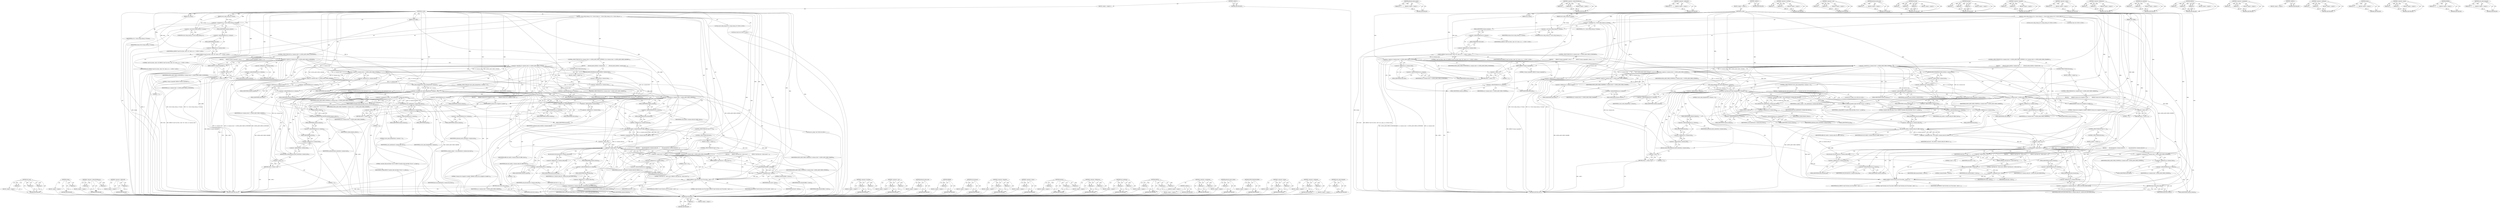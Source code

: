 digraph "start_audio_datapath" {
vulnerable_305 [label=<(METHOD,skt_disconnect)>];
vulnerable_306 [label=<(PARAM,p1)>];
vulnerable_307 [label=<(BLOCK,&lt;empty&gt;,&lt;empty&gt;)>];
vulnerable_308 [label=<(METHOD_RETURN,ANY)>];
vulnerable_286 [label=<(METHOD,pthread_mutex_unlock)>];
vulnerable_287 [label=<(PARAM,p1)>];
vulnerable_288 [label=<(BLOCK,&lt;empty&gt;,&lt;empty&gt;)>];
vulnerable_289 [label=<(METHOD_RETURN,ANY)>];
vulnerable_241 [label=<(METHOD,&lt;operator&gt;.indirectFieldAccess)>];
vulnerable_242 [label=<(PARAM,p1)>];
vulnerable_243 [label=<(PARAM,p2)>];
vulnerable_244 [label=<(BLOCK,&lt;empty&gt;,&lt;empty&gt;)>];
vulnerable_245 [label=<(METHOD_RETURN,ANY)>];
vulnerable_264 [label=<(METHOD,&lt;operator&gt;.addressOf)>];
vulnerable_265 [label=<(PARAM,p1)>];
vulnerable_266 [label=<(BLOCK,&lt;empty&gt;,&lt;empty&gt;)>];
vulnerable_267 [label=<(METHOD_RETURN,ANY)>];
vulnerable_6 [label=<(METHOD,&lt;global&gt;)<SUB>1</SUB>>];
vulnerable_7 [label=<(BLOCK,&lt;empty&gt;,&lt;empty&gt;)<SUB>1</SUB>>];
vulnerable_8 [label=<(METHOD,in_read)<SUB>1</SUB>>];
vulnerable_9 [label=<(PARAM,struct audio_stream_in *stream)<SUB>1</SUB>>];
vulnerable_10 [label=<(PARAM,void* buffer)<SUB>1</SUB>>];
vulnerable_11 [label=<(PARAM,size_t bytes)<SUB>2</SUB>>];
vulnerable_12 [label=<(BLOCK,{
 struct a2dp_stream_in *in = (struct a2dp_str...,{
 struct a2dp_stream_in *in = (struct a2dp_str...)<SUB>3</SUB>>];
vulnerable_13 [label="<(LOCAL,struct a2dp_stream_in* in: a2dp_stream_in*)<SUB>4</SUB>>"];
vulnerable_14 [label=<(&lt;operator&gt;.assignment,*in = (struct a2dp_stream_in *)stream)<SUB>4</SUB>>];
vulnerable_15 [label=<(IDENTIFIER,in,*in = (struct a2dp_stream_in *)stream)<SUB>4</SUB>>];
vulnerable_16 [label=<(&lt;operator&gt;.cast,(struct a2dp_stream_in *)stream)<SUB>4</SUB>>];
vulnerable_17 [label=<(UNKNOWN,struct a2dp_stream_in *,struct a2dp_stream_in *)<SUB>4</SUB>>];
vulnerable_18 [label=<(IDENTIFIER,stream,(struct a2dp_stream_in *)stream)<SUB>4</SUB>>];
vulnerable_19 [label="<(LOCAL,int read: int)<SUB>5</SUB>>"];
vulnerable_20 [label="<(DEBUG,DEBUG(&quot;read %zu bytes, state: %d&quot;, bytes, in-&gt;c...)<SUB>7</SUB>>"];
vulnerable_21 [label="<(LITERAL,&quot;read %zu bytes, state: %d&quot;,DEBUG(&quot;read %zu bytes, state: %d&quot;, bytes, in-&gt;c...)<SUB>7</SUB>>"];
vulnerable_22 [label="<(IDENTIFIER,bytes,DEBUG(&quot;read %zu bytes, state: %d&quot;, bytes, in-&gt;c...)<SUB>7</SUB>>"];
vulnerable_23 [label=<(&lt;operator&gt;.fieldAccess,in-&gt;common.state)<SUB>7</SUB>>];
vulnerable_24 [label=<(&lt;operator&gt;.indirectFieldAccess,in-&gt;common)<SUB>7</SUB>>];
vulnerable_25 [label="<(IDENTIFIER,in,DEBUG(&quot;read %zu bytes, state: %d&quot;, bytes, in-&gt;c...)<SUB>7</SUB>>"];
vulnerable_26 [label=<(FIELD_IDENTIFIER,common,common)<SUB>7</SUB>>];
vulnerable_27 [label=<(FIELD_IDENTIFIER,state,state)<SUB>7</SUB>>];
vulnerable_28 [label=<(CONTROL_STRUCTURE,IF,if (in-&gt;common.state == AUDIO_A2DP_STATE_SUSPENDED))<SUB>9</SUB>>];
vulnerable_29 [label=<(&lt;operator&gt;.equals,in-&gt;common.state == AUDIO_A2DP_STATE_SUSPENDED)<SUB>9</SUB>>];
vulnerable_30 [label=<(&lt;operator&gt;.fieldAccess,in-&gt;common.state)<SUB>9</SUB>>];
vulnerable_31 [label=<(&lt;operator&gt;.indirectFieldAccess,in-&gt;common)<SUB>9</SUB>>];
vulnerable_32 [label=<(IDENTIFIER,in,in-&gt;common.state == AUDIO_A2DP_STATE_SUSPENDED)<SUB>9</SUB>>];
vulnerable_33 [label=<(FIELD_IDENTIFIER,common,common)<SUB>9</SUB>>];
vulnerable_34 [label=<(FIELD_IDENTIFIER,state,state)<SUB>9</SUB>>];
vulnerable_35 [label=<(IDENTIFIER,AUDIO_A2DP_STATE_SUSPENDED,in-&gt;common.state == AUDIO_A2DP_STATE_SUSPENDED)<SUB>9</SUB>>];
vulnerable_36 [label=<(BLOCK,{
        DEBUG(&quot;stream suspended&quot;);
 return -1...,{
        DEBUG(&quot;stream suspended&quot;);
 return -1...)<SUB>10</SUB>>];
vulnerable_37 [label=<(DEBUG,DEBUG(&quot;stream suspended&quot;))<SUB>11</SUB>>];
vulnerable_38 [label=<(LITERAL,&quot;stream suspended&quot;,DEBUG(&quot;stream suspended&quot;))<SUB>11</SUB>>];
vulnerable_39 [label=<(RETURN,return -1;,return -1;)<SUB>12</SUB>>];
vulnerable_40 [label=<(&lt;operator&gt;.minus,-1)<SUB>12</SUB>>];
vulnerable_41 [label=<(LITERAL,1,-1)<SUB>12</SUB>>];
vulnerable_42 [label=<(CONTROL_STRUCTURE,IF,if ((in-&gt;common.state == AUDIO_A2DP_STATE_STOPPED) ||
 (in-&gt;common.state == AUDIO_A2DP_STATE_STANDBY)))<SUB>16</SUB>>];
vulnerable_43 [label=<(&lt;operator&gt;.logicalOr,(in-&gt;common.state == AUDIO_A2DP_STATE_STOPPED) ...)<SUB>16</SUB>>];
vulnerable_44 [label=<(&lt;operator&gt;.equals,in-&gt;common.state == AUDIO_A2DP_STATE_STOPPED)<SUB>16</SUB>>];
vulnerable_45 [label=<(&lt;operator&gt;.fieldAccess,in-&gt;common.state)<SUB>16</SUB>>];
vulnerable_46 [label=<(&lt;operator&gt;.indirectFieldAccess,in-&gt;common)<SUB>16</SUB>>];
vulnerable_47 [label=<(IDENTIFIER,in,in-&gt;common.state == AUDIO_A2DP_STATE_STOPPED)<SUB>16</SUB>>];
vulnerable_48 [label=<(FIELD_IDENTIFIER,common,common)<SUB>16</SUB>>];
vulnerable_49 [label=<(FIELD_IDENTIFIER,state,state)<SUB>16</SUB>>];
vulnerable_50 [label=<(IDENTIFIER,AUDIO_A2DP_STATE_STOPPED,in-&gt;common.state == AUDIO_A2DP_STATE_STOPPED)<SUB>16</SUB>>];
vulnerable_51 [label=<(&lt;operator&gt;.equals,in-&gt;common.state == AUDIO_A2DP_STATE_STANDBY)<SUB>17</SUB>>];
vulnerable_52 [label=<(&lt;operator&gt;.fieldAccess,in-&gt;common.state)<SUB>17</SUB>>];
vulnerable_53 [label=<(&lt;operator&gt;.indirectFieldAccess,in-&gt;common)<SUB>17</SUB>>];
vulnerable_54 [label=<(IDENTIFIER,in,in-&gt;common.state == AUDIO_A2DP_STATE_STANDBY)<SUB>17</SUB>>];
vulnerable_55 [label=<(FIELD_IDENTIFIER,common,common)<SUB>17</SUB>>];
vulnerable_56 [label=<(FIELD_IDENTIFIER,state,state)<SUB>17</SUB>>];
vulnerable_57 [label=<(IDENTIFIER,AUDIO_A2DP_STATE_STANDBY,in-&gt;common.state == AUDIO_A2DP_STATE_STANDBY)<SUB>17</SUB>>];
vulnerable_58 [label=<(BLOCK,{
        pthread_mutex_lock(&amp;in-&gt;common.lock);...,{
        pthread_mutex_lock(&amp;in-&gt;common.lock);...)<SUB>18</SUB>>];
vulnerable_59 [label=<(pthread_mutex_lock,pthread_mutex_lock(&amp;in-&gt;common.lock))<SUB>19</SUB>>];
vulnerable_60 [label=<(&lt;operator&gt;.addressOf,&amp;in-&gt;common.lock)<SUB>19</SUB>>];
vulnerable_61 [label=<(&lt;operator&gt;.fieldAccess,in-&gt;common.lock)<SUB>19</SUB>>];
vulnerable_62 [label=<(&lt;operator&gt;.indirectFieldAccess,in-&gt;common)<SUB>19</SUB>>];
vulnerable_63 [label=<(IDENTIFIER,in,pthread_mutex_lock(&amp;in-&gt;common.lock))<SUB>19</SUB>>];
vulnerable_64 [label=<(FIELD_IDENTIFIER,common,common)<SUB>19</SUB>>];
vulnerable_65 [label=<(FIELD_IDENTIFIER,lock,lock)<SUB>19</SUB>>];
vulnerable_66 [label=<(CONTROL_STRUCTURE,IF,if (start_audio_datapath(&amp;in-&gt;common) &lt; 0))<SUB>21</SUB>>];
vulnerable_67 [label=<(&lt;operator&gt;.lessThan,start_audio_datapath(&amp;in-&gt;common) &lt; 0)<SUB>21</SUB>>];
vulnerable_68 [label=<(start_audio_datapath,start_audio_datapath(&amp;in-&gt;common))<SUB>21</SUB>>];
vulnerable_69 [label=<(&lt;operator&gt;.addressOf,&amp;in-&gt;common)<SUB>21</SUB>>];
vulnerable_70 [label=<(&lt;operator&gt;.indirectFieldAccess,in-&gt;common)<SUB>21</SUB>>];
vulnerable_71 [label=<(IDENTIFIER,in,start_audio_datapath(&amp;in-&gt;common))<SUB>21</SUB>>];
vulnerable_72 [label=<(FIELD_IDENTIFIER,common,common)<SUB>21</SUB>>];
vulnerable_73 [label=<(LITERAL,0,start_audio_datapath(&amp;in-&gt;common) &lt; 0)<SUB>21</SUB>>];
vulnerable_74 [label=<(BLOCK,{
 /* emulate time this write represents to avo...,{
 /* emulate time this write represents to avo...)<SUB>22</SUB>>];
vulnerable_75 [label="<(LOCAL,int us_delay: int)<SUB>26</SUB>>"];
vulnerable_76 [label=<(&lt;operator&gt;.assignment,us_delay = calc_audiotime(in-&gt;common.cfg, bytes))<SUB>26</SUB>>];
vulnerable_77 [label=<(IDENTIFIER,us_delay,us_delay = calc_audiotime(in-&gt;common.cfg, bytes))<SUB>26</SUB>>];
vulnerable_78 [label=<(calc_audiotime,calc_audiotime(in-&gt;common.cfg, bytes))<SUB>26</SUB>>];
vulnerable_79 [label=<(&lt;operator&gt;.fieldAccess,in-&gt;common.cfg)<SUB>26</SUB>>];
vulnerable_80 [label=<(&lt;operator&gt;.indirectFieldAccess,in-&gt;common)<SUB>26</SUB>>];
vulnerable_81 [label=<(IDENTIFIER,in,calc_audiotime(in-&gt;common.cfg, bytes))<SUB>26</SUB>>];
vulnerable_82 [label=<(FIELD_IDENTIFIER,common,common)<SUB>26</SUB>>];
vulnerable_83 [label=<(FIELD_IDENTIFIER,cfg,cfg)<SUB>26</SUB>>];
vulnerable_84 [label=<(IDENTIFIER,bytes,calc_audiotime(in-&gt;common.cfg, bytes))<SUB>26</SUB>>];
vulnerable_85 [label=<(DEBUG,DEBUG(&quot;emulate a2dp read delay (%d us)&quot;, us_delay))<SUB>29</SUB>>];
vulnerable_86 [label=<(LITERAL,&quot;emulate a2dp read delay (%d us)&quot;,DEBUG(&quot;emulate a2dp read delay (%d us)&quot;, us_delay))<SUB>29</SUB>>];
vulnerable_87 [label=<(IDENTIFIER,us_delay,DEBUG(&quot;emulate a2dp read delay (%d us)&quot;, us_delay))<SUB>29</SUB>>];
vulnerable_88 [label=<(usleep,usleep(us_delay))<SUB>31</SUB>>];
vulnerable_89 [label=<(IDENTIFIER,us_delay,usleep(us_delay))<SUB>31</SUB>>];
vulnerable_90 [label=<(pthread_mutex_unlock,pthread_mutex_unlock(&amp;in-&gt;common.lock))<SUB>32</SUB>>];
vulnerable_91 [label=<(&lt;operator&gt;.addressOf,&amp;in-&gt;common.lock)<SUB>32</SUB>>];
vulnerable_92 [label=<(&lt;operator&gt;.fieldAccess,in-&gt;common.lock)<SUB>32</SUB>>];
vulnerable_93 [label=<(&lt;operator&gt;.indirectFieldAccess,in-&gt;common)<SUB>32</SUB>>];
vulnerable_94 [label=<(IDENTIFIER,in,pthread_mutex_unlock(&amp;in-&gt;common.lock))<SUB>32</SUB>>];
vulnerable_95 [label=<(FIELD_IDENTIFIER,common,common)<SUB>32</SUB>>];
vulnerable_96 [label=<(FIELD_IDENTIFIER,lock,lock)<SUB>32</SUB>>];
vulnerable_97 [label=<(RETURN,return -1;,return -1;)<SUB>33</SUB>>];
vulnerable_98 [label=<(&lt;operator&gt;.minus,-1)<SUB>33</SUB>>];
vulnerable_99 [label=<(LITERAL,1,-1)<SUB>33</SUB>>];
vulnerable_100 [label=<(pthread_mutex_unlock,pthread_mutex_unlock(&amp;in-&gt;common.lock))<SUB>36</SUB>>];
vulnerable_101 [label=<(&lt;operator&gt;.addressOf,&amp;in-&gt;common.lock)<SUB>36</SUB>>];
vulnerable_102 [label=<(&lt;operator&gt;.fieldAccess,in-&gt;common.lock)<SUB>36</SUB>>];
vulnerable_103 [label=<(&lt;operator&gt;.indirectFieldAccess,in-&gt;common)<SUB>36</SUB>>];
vulnerable_104 [label=<(IDENTIFIER,in,pthread_mutex_unlock(&amp;in-&gt;common.lock))<SUB>36</SUB>>];
vulnerable_105 [label=<(FIELD_IDENTIFIER,common,common)<SUB>36</SUB>>];
vulnerable_106 [label=<(FIELD_IDENTIFIER,lock,lock)<SUB>36</SUB>>];
vulnerable_107 [label=<(CONTROL_STRUCTURE,ELSE,else)<SUB>38</SUB>>];
vulnerable_108 [label=<(BLOCK,&lt;empty&gt;,&lt;empty&gt;)<SUB>38</SUB>>];
vulnerable_109 [label=<(CONTROL_STRUCTURE,IF,if (in-&gt;common.state != AUDIO_A2DP_STATE_STARTED))<SUB>38</SUB>>];
vulnerable_110 [label=<(&lt;operator&gt;.notEquals,in-&gt;common.state != AUDIO_A2DP_STATE_STARTED)<SUB>38</SUB>>];
vulnerable_111 [label=<(&lt;operator&gt;.fieldAccess,in-&gt;common.state)<SUB>38</SUB>>];
vulnerable_112 [label=<(&lt;operator&gt;.indirectFieldAccess,in-&gt;common)<SUB>38</SUB>>];
vulnerable_113 [label=<(IDENTIFIER,in,in-&gt;common.state != AUDIO_A2DP_STATE_STARTED)<SUB>38</SUB>>];
vulnerable_114 [label=<(FIELD_IDENTIFIER,common,common)<SUB>38</SUB>>];
vulnerable_115 [label=<(FIELD_IDENTIFIER,state,state)<SUB>38</SUB>>];
vulnerable_116 [label=<(IDENTIFIER,AUDIO_A2DP_STATE_STARTED,in-&gt;common.state != AUDIO_A2DP_STATE_STARTED)<SUB>38</SUB>>];
vulnerable_117 [label=<(BLOCK,{
        ERROR(&quot;stream not in stopped or stand...,{
        ERROR(&quot;stream not in stopped or stand...)<SUB>39</SUB>>];
vulnerable_118 [label=<(ERROR,ERROR(&quot;stream not in stopped or standby&quot;))<SUB>40</SUB>>];
vulnerable_119 [label=<(LITERAL,&quot;stream not in stopped or standby&quot;,ERROR(&quot;stream not in stopped or standby&quot;))<SUB>40</SUB>>];
vulnerable_120 [label=<(RETURN,return -1;,return -1;)<SUB>41</SUB>>];
vulnerable_121 [label=<(&lt;operator&gt;.minus,-1)<SUB>41</SUB>>];
vulnerable_122 [label=<(LITERAL,1,-1)<SUB>41</SUB>>];
vulnerable_123 [label=<(&lt;operator&gt;.assignment,read = skt_read(in-&gt;common.audio_fd, buffer, by...)<SUB>44</SUB>>];
vulnerable_124 [label=<(IDENTIFIER,read,read = skt_read(in-&gt;common.audio_fd, buffer, by...)<SUB>44</SUB>>];
vulnerable_125 [label=<(skt_read,skt_read(in-&gt;common.audio_fd, buffer, bytes))<SUB>44</SUB>>];
vulnerable_126 [label=<(&lt;operator&gt;.fieldAccess,in-&gt;common.audio_fd)<SUB>44</SUB>>];
vulnerable_127 [label=<(&lt;operator&gt;.indirectFieldAccess,in-&gt;common)<SUB>44</SUB>>];
vulnerable_128 [label=<(IDENTIFIER,in,skt_read(in-&gt;common.audio_fd, buffer, bytes))<SUB>44</SUB>>];
vulnerable_129 [label=<(FIELD_IDENTIFIER,common,common)<SUB>44</SUB>>];
vulnerable_130 [label=<(FIELD_IDENTIFIER,audio_fd,audio_fd)<SUB>44</SUB>>];
vulnerable_131 [label=<(IDENTIFIER,buffer,skt_read(in-&gt;common.audio_fd, buffer, bytes))<SUB>44</SUB>>];
vulnerable_132 [label=<(IDENTIFIER,bytes,skt_read(in-&gt;common.audio_fd, buffer, bytes))<SUB>44</SUB>>];
vulnerable_133 [label=<(CONTROL_STRUCTURE,IF,if (read == -1))<SUB>46</SUB>>];
vulnerable_134 [label=<(&lt;operator&gt;.equals,read == -1)<SUB>46</SUB>>];
vulnerable_135 [label=<(IDENTIFIER,read,read == -1)<SUB>46</SUB>>];
vulnerable_136 [label=<(&lt;operator&gt;.minus,-1)<SUB>46</SUB>>];
vulnerable_137 [label=<(LITERAL,1,-1)<SUB>46</SUB>>];
vulnerable_138 [label=<(BLOCK,{
        skt_disconnect(in-&gt;common.audio_fd);
...,{
        skt_disconnect(in-&gt;common.audio_fd);
...)<SUB>47</SUB>>];
vulnerable_139 [label=<(skt_disconnect,skt_disconnect(in-&gt;common.audio_fd))<SUB>48</SUB>>];
vulnerable_140 [label=<(&lt;operator&gt;.fieldAccess,in-&gt;common.audio_fd)<SUB>48</SUB>>];
vulnerable_141 [label=<(&lt;operator&gt;.indirectFieldAccess,in-&gt;common)<SUB>48</SUB>>];
vulnerable_142 [label=<(IDENTIFIER,in,skt_disconnect(in-&gt;common.audio_fd))<SUB>48</SUB>>];
vulnerable_143 [label=<(FIELD_IDENTIFIER,common,common)<SUB>48</SUB>>];
vulnerable_144 [label=<(FIELD_IDENTIFIER,audio_fd,audio_fd)<SUB>48</SUB>>];
vulnerable_145 [label=<(&lt;operator&gt;.assignment,in-&gt;common.audio_fd = AUDIO_SKT_DISCONNECTED)<SUB>49</SUB>>];
vulnerable_146 [label=<(&lt;operator&gt;.fieldAccess,in-&gt;common.audio_fd)<SUB>49</SUB>>];
vulnerable_147 [label=<(&lt;operator&gt;.indirectFieldAccess,in-&gt;common)<SUB>49</SUB>>];
vulnerable_148 [label=<(IDENTIFIER,in,in-&gt;common.audio_fd = AUDIO_SKT_DISCONNECTED)<SUB>49</SUB>>];
vulnerable_149 [label=<(FIELD_IDENTIFIER,common,common)<SUB>49</SUB>>];
vulnerable_150 [label=<(FIELD_IDENTIFIER,audio_fd,audio_fd)<SUB>49</SUB>>];
vulnerable_151 [label=<(IDENTIFIER,AUDIO_SKT_DISCONNECTED,in-&gt;common.audio_fd = AUDIO_SKT_DISCONNECTED)<SUB>49</SUB>>];
vulnerable_152 [label=<(&lt;operator&gt;.assignment,in-&gt;common.state = AUDIO_A2DP_STATE_STOPPED)<SUB>50</SUB>>];
vulnerable_153 [label=<(&lt;operator&gt;.fieldAccess,in-&gt;common.state)<SUB>50</SUB>>];
vulnerable_154 [label=<(&lt;operator&gt;.indirectFieldAccess,in-&gt;common)<SUB>50</SUB>>];
vulnerable_155 [label=<(IDENTIFIER,in,in-&gt;common.state = AUDIO_A2DP_STATE_STOPPED)<SUB>50</SUB>>];
vulnerable_156 [label=<(FIELD_IDENTIFIER,common,common)<SUB>50</SUB>>];
vulnerable_157 [label=<(FIELD_IDENTIFIER,state,state)<SUB>50</SUB>>];
vulnerable_158 [label=<(IDENTIFIER,AUDIO_A2DP_STATE_STOPPED,in-&gt;common.state = AUDIO_A2DP_STATE_STOPPED)<SUB>50</SUB>>];
vulnerable_159 [label=<(CONTROL_STRUCTURE,ELSE,else)<SUB>51</SUB>>];
vulnerable_160 [label=<(BLOCK,&lt;empty&gt;,&lt;empty&gt;)<SUB>51</SUB>>];
vulnerable_161 [label=<(CONTROL_STRUCTURE,IF,if (read == 0))<SUB>51</SUB>>];
vulnerable_162 [label=<(&lt;operator&gt;.equals,read == 0)<SUB>51</SUB>>];
vulnerable_163 [label=<(IDENTIFIER,read,read == 0)<SUB>51</SUB>>];
vulnerable_164 [label=<(LITERAL,0,read == 0)<SUB>51</SUB>>];
vulnerable_165 [label=<(BLOCK,{
        DEBUG(&quot;read time out - return zeros&quot;)...,{
        DEBUG(&quot;read time out - return zeros&quot;)...)<SUB>51</SUB>>];
vulnerable_166 [label=<(DEBUG,DEBUG(&quot;read time out - return zeros&quot;))<SUB>52</SUB>>];
vulnerable_167 [label=<(LITERAL,&quot;read time out - return zeros&quot;,DEBUG(&quot;read time out - return zeros&quot;))<SUB>52</SUB>>];
vulnerable_168 [label=<(memset,memset(buffer, 0, bytes))<SUB>53</SUB>>];
vulnerable_169 [label=<(IDENTIFIER,buffer,memset(buffer, 0, bytes))<SUB>53</SUB>>];
vulnerable_170 [label=<(LITERAL,0,memset(buffer, 0, bytes))<SUB>53</SUB>>];
vulnerable_171 [label=<(IDENTIFIER,bytes,memset(buffer, 0, bytes))<SUB>53</SUB>>];
vulnerable_172 [label=<(&lt;operator&gt;.assignment,read = bytes)<SUB>54</SUB>>];
vulnerable_173 [label=<(IDENTIFIER,read,read = bytes)<SUB>54</SUB>>];
vulnerable_174 [label=<(IDENTIFIER,bytes,read = bytes)<SUB>54</SUB>>];
vulnerable_175 [label=<(DEBUG,DEBUG(&quot;read %d bytes out of %zu bytes&quot;, read, b...)<SUB>57</SUB>>];
vulnerable_176 [label=<(LITERAL,&quot;read %d bytes out of %zu bytes&quot;,DEBUG(&quot;read %d bytes out of %zu bytes&quot;, read, b...)<SUB>57</SUB>>];
vulnerable_177 [label=<(IDENTIFIER,read,DEBUG(&quot;read %d bytes out of %zu bytes&quot;, read, b...)<SUB>57</SUB>>];
vulnerable_178 [label=<(IDENTIFIER,bytes,DEBUG(&quot;read %d bytes out of %zu bytes&quot;, read, b...)<SUB>57</SUB>>];
vulnerable_179 [label=<(RETURN,return read;,return read;)<SUB>58</SUB>>];
vulnerable_180 [label=<(IDENTIFIER,read,return read;)<SUB>58</SUB>>];
vulnerable_181 [label=<(METHOD_RETURN,ssize_t)<SUB>1</SUB>>];
vulnerable_183 [label=<(METHOD_RETURN,ANY)<SUB>1</SUB>>];
vulnerable_268 [label=<(METHOD,&lt;operator&gt;.lessThan)>];
vulnerable_269 [label=<(PARAM,p1)>];
vulnerable_270 [label=<(PARAM,p2)>];
vulnerable_271 [label=<(BLOCK,&lt;empty&gt;,&lt;empty&gt;)>];
vulnerable_272 [label=<(METHOD_RETURN,ANY)>];
vulnerable_225 [label=<(METHOD,&lt;operator&gt;.cast)>];
vulnerable_226 [label=<(PARAM,p1)>];
vulnerable_227 [label=<(PARAM,p2)>];
vulnerable_228 [label=<(BLOCK,&lt;empty&gt;,&lt;empty&gt;)>];
vulnerable_229 [label=<(METHOD_RETURN,ANY)>];
vulnerable_260 [label=<(METHOD,pthread_mutex_lock)>];
vulnerable_261 [label=<(PARAM,p1)>];
vulnerable_262 [label=<(BLOCK,&lt;empty&gt;,&lt;empty&gt;)>];
vulnerable_263 [label=<(METHOD_RETURN,ANY)>];
vulnerable_299 [label=<(METHOD,skt_read)>];
vulnerable_300 [label=<(PARAM,p1)>];
vulnerable_301 [label=<(PARAM,p2)>];
vulnerable_302 [label=<(PARAM,p3)>];
vulnerable_303 [label=<(BLOCK,&lt;empty&gt;,&lt;empty&gt;)>];
vulnerable_304 [label=<(METHOD_RETURN,ANY)>];
vulnerable_309 [label=<(METHOD,memset)>];
vulnerable_310 [label=<(PARAM,p1)>];
vulnerable_311 [label=<(PARAM,p2)>];
vulnerable_312 [label=<(PARAM,p3)>];
vulnerable_313 [label=<(BLOCK,&lt;empty&gt;,&lt;empty&gt;)>];
vulnerable_314 [label=<(METHOD_RETURN,ANY)>];
vulnerable_255 [label=<(METHOD,&lt;operator&gt;.logicalOr)>];
vulnerable_256 [label=<(PARAM,p1)>];
vulnerable_257 [label=<(PARAM,p2)>];
vulnerable_258 [label=<(BLOCK,&lt;empty&gt;,&lt;empty&gt;)>];
vulnerable_259 [label=<(METHOD_RETURN,ANY)>];
vulnerable_251 [label=<(METHOD,&lt;operator&gt;.minus)>];
vulnerable_252 [label=<(PARAM,p1)>];
vulnerable_253 [label=<(BLOCK,&lt;empty&gt;,&lt;empty&gt;)>];
vulnerable_254 [label=<(METHOD_RETURN,ANY)>];
vulnerable_236 [label=<(METHOD,&lt;operator&gt;.fieldAccess)>];
vulnerable_237 [label=<(PARAM,p1)>];
vulnerable_238 [label=<(PARAM,p2)>];
vulnerable_239 [label=<(BLOCK,&lt;empty&gt;,&lt;empty&gt;)>];
vulnerable_240 [label=<(METHOD_RETURN,ANY)>];
vulnerable_277 [label=<(METHOD,calc_audiotime)>];
vulnerable_278 [label=<(PARAM,p1)>];
vulnerable_279 [label=<(PARAM,p2)>];
vulnerable_280 [label=<(BLOCK,&lt;empty&gt;,&lt;empty&gt;)>];
vulnerable_281 [label=<(METHOD_RETURN,ANY)>];
vulnerable_230 [label=<(METHOD,DEBUG)>];
vulnerable_231 [label=<(PARAM,p1)>];
vulnerable_232 [label=<(PARAM,p2)>];
vulnerable_233 [label=<(PARAM,p3)>];
vulnerable_234 [label=<(BLOCK,&lt;empty&gt;,&lt;empty&gt;)>];
vulnerable_235 [label=<(METHOD_RETURN,ANY)>];
vulnerable_220 [label=<(METHOD,&lt;operator&gt;.assignment)>];
vulnerable_221 [label=<(PARAM,p1)>];
vulnerable_222 [label=<(PARAM,p2)>];
vulnerable_223 [label=<(BLOCK,&lt;empty&gt;,&lt;empty&gt;)>];
vulnerable_224 [label=<(METHOD_RETURN,ANY)>];
vulnerable_214 [label=<(METHOD,&lt;global&gt;)<SUB>1</SUB>>];
vulnerable_215 [label=<(BLOCK,&lt;empty&gt;,&lt;empty&gt;)>];
vulnerable_216 [label=<(METHOD_RETURN,ANY)>];
vulnerable_290 [label=<(METHOD,&lt;operator&gt;.notEquals)>];
vulnerable_291 [label=<(PARAM,p1)>];
vulnerable_292 [label=<(PARAM,p2)>];
vulnerable_293 [label=<(BLOCK,&lt;empty&gt;,&lt;empty&gt;)>];
vulnerable_294 [label=<(METHOD_RETURN,ANY)>];
vulnerable_282 [label=<(METHOD,usleep)>];
vulnerable_283 [label=<(PARAM,p1)>];
vulnerable_284 [label=<(BLOCK,&lt;empty&gt;,&lt;empty&gt;)>];
vulnerable_285 [label=<(METHOD_RETURN,ANY)>];
vulnerable_246 [label=<(METHOD,&lt;operator&gt;.equals)>];
vulnerable_247 [label=<(PARAM,p1)>];
vulnerable_248 [label=<(PARAM,p2)>];
vulnerable_249 [label=<(BLOCK,&lt;empty&gt;,&lt;empty&gt;)>];
vulnerable_250 [label=<(METHOD_RETURN,ANY)>];
vulnerable_295 [label=<(METHOD,ERROR)>];
vulnerable_296 [label=<(PARAM,p1)>];
vulnerable_297 [label=<(BLOCK,&lt;empty&gt;,&lt;empty&gt;)>];
vulnerable_298 [label=<(METHOD_RETURN,ANY)>];
vulnerable_273 [label=<(METHOD,start_audio_datapath)>];
vulnerable_274 [label=<(PARAM,p1)>];
vulnerable_275 [label=<(BLOCK,&lt;empty&gt;,&lt;empty&gt;)>];
vulnerable_276 [label=<(METHOD_RETURN,ANY)>];
fixed_304 [label=<(METHOD,skt_read)>];
fixed_305 [label=<(PARAM,p1)>];
fixed_306 [label=<(PARAM,p2)>];
fixed_307 [label=<(PARAM,p3)>];
fixed_308 [label=<(BLOCK,&lt;empty&gt;,&lt;empty&gt;)>];
fixed_309 [label=<(METHOD_RETURN,ANY)>];
fixed_287 [label=<(METHOD,usleep)>];
fixed_288 [label=<(PARAM,p1)>];
fixed_289 [label=<(BLOCK,&lt;empty&gt;,&lt;empty&gt;)>];
fixed_290 [label=<(METHOD_RETURN,ANY)>];
fixed_242 [label=<(METHOD,&lt;operator&gt;.indirectFieldAccess)>];
fixed_243 [label=<(PARAM,p1)>];
fixed_244 [label=<(PARAM,p2)>];
fixed_245 [label=<(BLOCK,&lt;empty&gt;,&lt;empty&gt;)>];
fixed_246 [label=<(METHOD_RETURN,ANY)>];
fixed_265 [label=<(METHOD,&lt;operator&gt;.addressOf)>];
fixed_266 [label=<(PARAM,p1)>];
fixed_267 [label=<(BLOCK,&lt;empty&gt;,&lt;empty&gt;)>];
fixed_268 [label=<(METHOD_RETURN,ANY)>];
fixed_6 [label=<(METHOD,&lt;global&gt;)<SUB>1</SUB>>];
fixed_7 [label=<(BLOCK,&lt;empty&gt;,&lt;empty&gt;)<SUB>1</SUB>>];
fixed_8 [label=<(METHOD,in_read)<SUB>1</SUB>>];
fixed_9 [label=<(PARAM,struct audio_stream_in *stream)<SUB>1</SUB>>];
fixed_10 [label=<(PARAM,void* buffer)<SUB>1</SUB>>];
fixed_11 [label=<(PARAM,size_t bytes)<SUB>2</SUB>>];
fixed_12 [label=<(BLOCK,{
 struct a2dp_stream_in *in = (struct a2dp_str...,{
 struct a2dp_stream_in *in = (struct a2dp_str...)<SUB>3</SUB>>];
fixed_13 [label="<(LOCAL,struct a2dp_stream_in* in: a2dp_stream_in*)<SUB>4</SUB>>"];
fixed_14 [label=<(&lt;operator&gt;.assignment,*in = (struct a2dp_stream_in *)stream)<SUB>4</SUB>>];
fixed_15 [label=<(IDENTIFIER,in,*in = (struct a2dp_stream_in *)stream)<SUB>4</SUB>>];
fixed_16 [label=<(&lt;operator&gt;.cast,(struct a2dp_stream_in *)stream)<SUB>4</SUB>>];
fixed_17 [label=<(UNKNOWN,struct a2dp_stream_in *,struct a2dp_stream_in *)<SUB>4</SUB>>];
fixed_18 [label=<(IDENTIFIER,stream,(struct a2dp_stream_in *)stream)<SUB>4</SUB>>];
fixed_19 [label="<(LOCAL,int read: int)<SUB>5</SUB>>"];
fixed_20 [label="<(DEBUG,DEBUG(&quot;read %zu bytes, state: %d&quot;, bytes, in-&gt;c...)<SUB>7</SUB>>"];
fixed_21 [label="<(LITERAL,&quot;read %zu bytes, state: %d&quot;,DEBUG(&quot;read %zu bytes, state: %d&quot;, bytes, in-&gt;c...)<SUB>7</SUB>>"];
fixed_22 [label="<(IDENTIFIER,bytes,DEBUG(&quot;read %zu bytes, state: %d&quot;, bytes, in-&gt;c...)<SUB>7</SUB>>"];
fixed_23 [label=<(&lt;operator&gt;.fieldAccess,in-&gt;common.state)<SUB>7</SUB>>];
fixed_24 [label=<(&lt;operator&gt;.indirectFieldAccess,in-&gt;common)<SUB>7</SUB>>];
fixed_25 [label="<(IDENTIFIER,in,DEBUG(&quot;read %zu bytes, state: %d&quot;, bytes, in-&gt;c...)<SUB>7</SUB>>"];
fixed_26 [label=<(FIELD_IDENTIFIER,common,common)<SUB>7</SUB>>];
fixed_27 [label=<(FIELD_IDENTIFIER,state,state)<SUB>7</SUB>>];
fixed_28 [label=<(CONTROL_STRUCTURE,IF,if (in-&gt;common.state == AUDIO_A2DP_STATE_SUSPENDED))<SUB>9</SUB>>];
fixed_29 [label=<(&lt;operator&gt;.equals,in-&gt;common.state == AUDIO_A2DP_STATE_SUSPENDED)<SUB>9</SUB>>];
fixed_30 [label=<(&lt;operator&gt;.fieldAccess,in-&gt;common.state)<SUB>9</SUB>>];
fixed_31 [label=<(&lt;operator&gt;.indirectFieldAccess,in-&gt;common)<SUB>9</SUB>>];
fixed_32 [label=<(IDENTIFIER,in,in-&gt;common.state == AUDIO_A2DP_STATE_SUSPENDED)<SUB>9</SUB>>];
fixed_33 [label=<(FIELD_IDENTIFIER,common,common)<SUB>9</SUB>>];
fixed_34 [label=<(FIELD_IDENTIFIER,state,state)<SUB>9</SUB>>];
fixed_35 [label=<(IDENTIFIER,AUDIO_A2DP_STATE_SUSPENDED,in-&gt;common.state == AUDIO_A2DP_STATE_SUSPENDED)<SUB>9</SUB>>];
fixed_36 [label=<(BLOCK,{
        DEBUG(&quot;stream suspended&quot;);
 return -1...,{
        DEBUG(&quot;stream suspended&quot;);
 return -1...)<SUB>10</SUB>>];
fixed_37 [label=<(DEBUG,DEBUG(&quot;stream suspended&quot;))<SUB>11</SUB>>];
fixed_38 [label=<(LITERAL,&quot;stream suspended&quot;,DEBUG(&quot;stream suspended&quot;))<SUB>11</SUB>>];
fixed_39 [label=<(RETURN,return -1;,return -1;)<SUB>12</SUB>>];
fixed_40 [label=<(&lt;operator&gt;.minus,-1)<SUB>12</SUB>>];
fixed_41 [label=<(LITERAL,1,-1)<SUB>12</SUB>>];
fixed_42 [label=<(CONTROL_STRUCTURE,IF,if ((in-&gt;common.state == AUDIO_A2DP_STATE_STOPPED) ||
 (in-&gt;common.state == AUDIO_A2DP_STATE_STANDBY)))<SUB>16</SUB>>];
fixed_43 [label=<(&lt;operator&gt;.logicalOr,(in-&gt;common.state == AUDIO_A2DP_STATE_STOPPED) ...)<SUB>16</SUB>>];
fixed_44 [label=<(&lt;operator&gt;.equals,in-&gt;common.state == AUDIO_A2DP_STATE_STOPPED)<SUB>16</SUB>>];
fixed_45 [label=<(&lt;operator&gt;.fieldAccess,in-&gt;common.state)<SUB>16</SUB>>];
fixed_46 [label=<(&lt;operator&gt;.indirectFieldAccess,in-&gt;common)<SUB>16</SUB>>];
fixed_47 [label=<(IDENTIFIER,in,in-&gt;common.state == AUDIO_A2DP_STATE_STOPPED)<SUB>16</SUB>>];
fixed_48 [label=<(FIELD_IDENTIFIER,common,common)<SUB>16</SUB>>];
fixed_49 [label=<(FIELD_IDENTIFIER,state,state)<SUB>16</SUB>>];
fixed_50 [label=<(IDENTIFIER,AUDIO_A2DP_STATE_STOPPED,in-&gt;common.state == AUDIO_A2DP_STATE_STOPPED)<SUB>16</SUB>>];
fixed_51 [label=<(&lt;operator&gt;.equals,in-&gt;common.state == AUDIO_A2DP_STATE_STANDBY)<SUB>17</SUB>>];
fixed_52 [label=<(&lt;operator&gt;.fieldAccess,in-&gt;common.state)<SUB>17</SUB>>];
fixed_53 [label=<(&lt;operator&gt;.indirectFieldAccess,in-&gt;common)<SUB>17</SUB>>];
fixed_54 [label=<(IDENTIFIER,in,in-&gt;common.state == AUDIO_A2DP_STATE_STANDBY)<SUB>17</SUB>>];
fixed_55 [label=<(FIELD_IDENTIFIER,common,common)<SUB>17</SUB>>];
fixed_56 [label=<(FIELD_IDENTIFIER,state,state)<SUB>17</SUB>>];
fixed_57 [label=<(IDENTIFIER,AUDIO_A2DP_STATE_STANDBY,in-&gt;common.state == AUDIO_A2DP_STATE_STANDBY)<SUB>17</SUB>>];
fixed_58 [label=<(BLOCK,{
        pthread_mutex_lock(&amp;in-&gt;common.lock);...,{
        pthread_mutex_lock(&amp;in-&gt;common.lock);...)<SUB>18</SUB>>];
fixed_59 [label=<(pthread_mutex_lock,pthread_mutex_lock(&amp;in-&gt;common.lock))<SUB>19</SUB>>];
fixed_60 [label=<(&lt;operator&gt;.addressOf,&amp;in-&gt;common.lock)<SUB>19</SUB>>];
fixed_61 [label=<(&lt;operator&gt;.fieldAccess,in-&gt;common.lock)<SUB>19</SUB>>];
fixed_62 [label=<(&lt;operator&gt;.indirectFieldAccess,in-&gt;common)<SUB>19</SUB>>];
fixed_63 [label=<(IDENTIFIER,in,pthread_mutex_lock(&amp;in-&gt;common.lock))<SUB>19</SUB>>];
fixed_64 [label=<(FIELD_IDENTIFIER,common,common)<SUB>19</SUB>>];
fixed_65 [label=<(FIELD_IDENTIFIER,lock,lock)<SUB>19</SUB>>];
fixed_66 [label=<(CONTROL_STRUCTURE,IF,if (start_audio_datapath(&amp;in-&gt;common) &lt; 0))<SUB>21</SUB>>];
fixed_67 [label=<(&lt;operator&gt;.lessThan,start_audio_datapath(&amp;in-&gt;common) &lt; 0)<SUB>21</SUB>>];
fixed_68 [label=<(start_audio_datapath,start_audio_datapath(&amp;in-&gt;common))<SUB>21</SUB>>];
fixed_69 [label=<(&lt;operator&gt;.addressOf,&amp;in-&gt;common)<SUB>21</SUB>>];
fixed_70 [label=<(&lt;operator&gt;.indirectFieldAccess,in-&gt;common)<SUB>21</SUB>>];
fixed_71 [label=<(IDENTIFIER,in,start_audio_datapath(&amp;in-&gt;common))<SUB>21</SUB>>];
fixed_72 [label=<(FIELD_IDENTIFIER,common,common)<SUB>21</SUB>>];
fixed_73 [label=<(LITERAL,0,start_audio_datapath(&amp;in-&gt;common) &lt; 0)<SUB>21</SUB>>];
fixed_74 [label=<(BLOCK,{
 /* emulate time this write represents to avo...,{
 /* emulate time this write represents to avo...)<SUB>22</SUB>>];
fixed_75 [label="<(LOCAL,int us_delay: int)<SUB>26</SUB>>"];
fixed_76 [label=<(&lt;operator&gt;.assignment,us_delay = calc_audiotime(in-&gt;common.cfg, bytes))<SUB>26</SUB>>];
fixed_77 [label=<(IDENTIFIER,us_delay,us_delay = calc_audiotime(in-&gt;common.cfg, bytes))<SUB>26</SUB>>];
fixed_78 [label=<(calc_audiotime,calc_audiotime(in-&gt;common.cfg, bytes))<SUB>26</SUB>>];
fixed_79 [label=<(&lt;operator&gt;.fieldAccess,in-&gt;common.cfg)<SUB>26</SUB>>];
fixed_80 [label=<(&lt;operator&gt;.indirectFieldAccess,in-&gt;common)<SUB>26</SUB>>];
fixed_81 [label=<(IDENTIFIER,in,calc_audiotime(in-&gt;common.cfg, bytes))<SUB>26</SUB>>];
fixed_82 [label=<(FIELD_IDENTIFIER,common,common)<SUB>26</SUB>>];
fixed_83 [label=<(FIELD_IDENTIFIER,cfg,cfg)<SUB>26</SUB>>];
fixed_84 [label=<(IDENTIFIER,bytes,calc_audiotime(in-&gt;common.cfg, bytes))<SUB>26</SUB>>];
fixed_85 [label=<(DEBUG,DEBUG(&quot;emulate a2dp read delay (%d us)&quot;, us_delay))<SUB>29</SUB>>];
fixed_86 [label=<(LITERAL,&quot;emulate a2dp read delay (%d us)&quot;,DEBUG(&quot;emulate a2dp read delay (%d us)&quot;, us_delay))<SUB>29</SUB>>];
fixed_87 [label=<(IDENTIFIER,us_delay,DEBUG(&quot;emulate a2dp read delay (%d us)&quot;, us_delay))<SUB>29</SUB>>];
fixed_88 [label=<(TEMP_FAILURE_RETRY,TEMP_FAILURE_RETRY(usleep(us_delay)))<SUB>31</SUB>>];
fixed_89 [label=<(usleep,usleep(us_delay))<SUB>31</SUB>>];
fixed_90 [label=<(IDENTIFIER,us_delay,usleep(us_delay))<SUB>31</SUB>>];
fixed_91 [label=<(pthread_mutex_unlock,pthread_mutex_unlock(&amp;in-&gt;common.lock))<SUB>32</SUB>>];
fixed_92 [label=<(&lt;operator&gt;.addressOf,&amp;in-&gt;common.lock)<SUB>32</SUB>>];
fixed_93 [label=<(&lt;operator&gt;.fieldAccess,in-&gt;common.lock)<SUB>32</SUB>>];
fixed_94 [label=<(&lt;operator&gt;.indirectFieldAccess,in-&gt;common)<SUB>32</SUB>>];
fixed_95 [label=<(IDENTIFIER,in,pthread_mutex_unlock(&amp;in-&gt;common.lock))<SUB>32</SUB>>];
fixed_96 [label=<(FIELD_IDENTIFIER,common,common)<SUB>32</SUB>>];
fixed_97 [label=<(FIELD_IDENTIFIER,lock,lock)<SUB>32</SUB>>];
fixed_98 [label=<(RETURN,return -1;,return -1;)<SUB>33</SUB>>];
fixed_99 [label=<(&lt;operator&gt;.minus,-1)<SUB>33</SUB>>];
fixed_100 [label=<(LITERAL,1,-1)<SUB>33</SUB>>];
fixed_101 [label=<(pthread_mutex_unlock,pthread_mutex_unlock(&amp;in-&gt;common.lock))<SUB>36</SUB>>];
fixed_102 [label=<(&lt;operator&gt;.addressOf,&amp;in-&gt;common.lock)<SUB>36</SUB>>];
fixed_103 [label=<(&lt;operator&gt;.fieldAccess,in-&gt;common.lock)<SUB>36</SUB>>];
fixed_104 [label=<(&lt;operator&gt;.indirectFieldAccess,in-&gt;common)<SUB>36</SUB>>];
fixed_105 [label=<(IDENTIFIER,in,pthread_mutex_unlock(&amp;in-&gt;common.lock))<SUB>36</SUB>>];
fixed_106 [label=<(FIELD_IDENTIFIER,common,common)<SUB>36</SUB>>];
fixed_107 [label=<(FIELD_IDENTIFIER,lock,lock)<SUB>36</SUB>>];
fixed_108 [label=<(CONTROL_STRUCTURE,ELSE,else)<SUB>38</SUB>>];
fixed_109 [label=<(BLOCK,&lt;empty&gt;,&lt;empty&gt;)<SUB>38</SUB>>];
fixed_110 [label=<(CONTROL_STRUCTURE,IF,if (in-&gt;common.state != AUDIO_A2DP_STATE_STARTED))<SUB>38</SUB>>];
fixed_111 [label=<(&lt;operator&gt;.notEquals,in-&gt;common.state != AUDIO_A2DP_STATE_STARTED)<SUB>38</SUB>>];
fixed_112 [label=<(&lt;operator&gt;.fieldAccess,in-&gt;common.state)<SUB>38</SUB>>];
fixed_113 [label=<(&lt;operator&gt;.indirectFieldAccess,in-&gt;common)<SUB>38</SUB>>];
fixed_114 [label=<(IDENTIFIER,in,in-&gt;common.state != AUDIO_A2DP_STATE_STARTED)<SUB>38</SUB>>];
fixed_115 [label=<(FIELD_IDENTIFIER,common,common)<SUB>38</SUB>>];
fixed_116 [label=<(FIELD_IDENTIFIER,state,state)<SUB>38</SUB>>];
fixed_117 [label=<(IDENTIFIER,AUDIO_A2DP_STATE_STARTED,in-&gt;common.state != AUDIO_A2DP_STATE_STARTED)<SUB>38</SUB>>];
fixed_118 [label=<(BLOCK,{
        ERROR(&quot;stream not in stopped or stand...,{
        ERROR(&quot;stream not in stopped or stand...)<SUB>39</SUB>>];
fixed_119 [label=<(ERROR,ERROR(&quot;stream not in stopped or standby&quot;))<SUB>40</SUB>>];
fixed_120 [label=<(LITERAL,&quot;stream not in stopped or standby&quot;,ERROR(&quot;stream not in stopped or standby&quot;))<SUB>40</SUB>>];
fixed_121 [label=<(RETURN,return -1;,return -1;)<SUB>41</SUB>>];
fixed_122 [label=<(&lt;operator&gt;.minus,-1)<SUB>41</SUB>>];
fixed_123 [label=<(LITERAL,1,-1)<SUB>41</SUB>>];
fixed_124 [label=<(&lt;operator&gt;.assignment,read = skt_read(in-&gt;common.audio_fd, buffer, by...)<SUB>44</SUB>>];
fixed_125 [label=<(IDENTIFIER,read,read = skt_read(in-&gt;common.audio_fd, buffer, by...)<SUB>44</SUB>>];
fixed_126 [label=<(skt_read,skt_read(in-&gt;common.audio_fd, buffer, bytes))<SUB>44</SUB>>];
fixed_127 [label=<(&lt;operator&gt;.fieldAccess,in-&gt;common.audio_fd)<SUB>44</SUB>>];
fixed_128 [label=<(&lt;operator&gt;.indirectFieldAccess,in-&gt;common)<SUB>44</SUB>>];
fixed_129 [label=<(IDENTIFIER,in,skt_read(in-&gt;common.audio_fd, buffer, bytes))<SUB>44</SUB>>];
fixed_130 [label=<(FIELD_IDENTIFIER,common,common)<SUB>44</SUB>>];
fixed_131 [label=<(FIELD_IDENTIFIER,audio_fd,audio_fd)<SUB>44</SUB>>];
fixed_132 [label=<(IDENTIFIER,buffer,skt_read(in-&gt;common.audio_fd, buffer, bytes))<SUB>44</SUB>>];
fixed_133 [label=<(IDENTIFIER,bytes,skt_read(in-&gt;common.audio_fd, buffer, bytes))<SUB>44</SUB>>];
fixed_134 [label=<(CONTROL_STRUCTURE,IF,if (read == -1))<SUB>46</SUB>>];
fixed_135 [label=<(&lt;operator&gt;.equals,read == -1)<SUB>46</SUB>>];
fixed_136 [label=<(IDENTIFIER,read,read == -1)<SUB>46</SUB>>];
fixed_137 [label=<(&lt;operator&gt;.minus,-1)<SUB>46</SUB>>];
fixed_138 [label=<(LITERAL,1,-1)<SUB>46</SUB>>];
fixed_139 [label=<(BLOCK,{
        skt_disconnect(in-&gt;common.audio_fd);
...,{
        skt_disconnect(in-&gt;common.audio_fd);
...)<SUB>47</SUB>>];
fixed_140 [label=<(skt_disconnect,skt_disconnect(in-&gt;common.audio_fd))<SUB>48</SUB>>];
fixed_141 [label=<(&lt;operator&gt;.fieldAccess,in-&gt;common.audio_fd)<SUB>48</SUB>>];
fixed_142 [label=<(&lt;operator&gt;.indirectFieldAccess,in-&gt;common)<SUB>48</SUB>>];
fixed_143 [label=<(IDENTIFIER,in,skt_disconnect(in-&gt;common.audio_fd))<SUB>48</SUB>>];
fixed_144 [label=<(FIELD_IDENTIFIER,common,common)<SUB>48</SUB>>];
fixed_145 [label=<(FIELD_IDENTIFIER,audio_fd,audio_fd)<SUB>48</SUB>>];
fixed_146 [label=<(&lt;operator&gt;.assignment,in-&gt;common.audio_fd = AUDIO_SKT_DISCONNECTED)<SUB>49</SUB>>];
fixed_147 [label=<(&lt;operator&gt;.fieldAccess,in-&gt;common.audio_fd)<SUB>49</SUB>>];
fixed_148 [label=<(&lt;operator&gt;.indirectFieldAccess,in-&gt;common)<SUB>49</SUB>>];
fixed_149 [label=<(IDENTIFIER,in,in-&gt;common.audio_fd = AUDIO_SKT_DISCONNECTED)<SUB>49</SUB>>];
fixed_150 [label=<(FIELD_IDENTIFIER,common,common)<SUB>49</SUB>>];
fixed_151 [label=<(FIELD_IDENTIFIER,audio_fd,audio_fd)<SUB>49</SUB>>];
fixed_152 [label=<(IDENTIFIER,AUDIO_SKT_DISCONNECTED,in-&gt;common.audio_fd = AUDIO_SKT_DISCONNECTED)<SUB>49</SUB>>];
fixed_153 [label=<(&lt;operator&gt;.assignment,in-&gt;common.state = AUDIO_A2DP_STATE_STOPPED)<SUB>50</SUB>>];
fixed_154 [label=<(&lt;operator&gt;.fieldAccess,in-&gt;common.state)<SUB>50</SUB>>];
fixed_155 [label=<(&lt;operator&gt;.indirectFieldAccess,in-&gt;common)<SUB>50</SUB>>];
fixed_156 [label=<(IDENTIFIER,in,in-&gt;common.state = AUDIO_A2DP_STATE_STOPPED)<SUB>50</SUB>>];
fixed_157 [label=<(FIELD_IDENTIFIER,common,common)<SUB>50</SUB>>];
fixed_158 [label=<(FIELD_IDENTIFIER,state,state)<SUB>50</SUB>>];
fixed_159 [label=<(IDENTIFIER,AUDIO_A2DP_STATE_STOPPED,in-&gt;common.state = AUDIO_A2DP_STATE_STOPPED)<SUB>50</SUB>>];
fixed_160 [label=<(CONTROL_STRUCTURE,ELSE,else)<SUB>51</SUB>>];
fixed_161 [label=<(BLOCK,&lt;empty&gt;,&lt;empty&gt;)<SUB>51</SUB>>];
fixed_162 [label=<(CONTROL_STRUCTURE,IF,if (read == 0))<SUB>51</SUB>>];
fixed_163 [label=<(&lt;operator&gt;.equals,read == 0)<SUB>51</SUB>>];
fixed_164 [label=<(IDENTIFIER,read,read == 0)<SUB>51</SUB>>];
fixed_165 [label=<(LITERAL,0,read == 0)<SUB>51</SUB>>];
fixed_166 [label=<(BLOCK,{
        DEBUG(&quot;read time out - return zeros&quot;)...,{
        DEBUG(&quot;read time out - return zeros&quot;)...)<SUB>51</SUB>>];
fixed_167 [label=<(DEBUG,DEBUG(&quot;read time out - return zeros&quot;))<SUB>52</SUB>>];
fixed_168 [label=<(LITERAL,&quot;read time out - return zeros&quot;,DEBUG(&quot;read time out - return zeros&quot;))<SUB>52</SUB>>];
fixed_169 [label=<(memset,memset(buffer, 0, bytes))<SUB>53</SUB>>];
fixed_170 [label=<(IDENTIFIER,buffer,memset(buffer, 0, bytes))<SUB>53</SUB>>];
fixed_171 [label=<(LITERAL,0,memset(buffer, 0, bytes))<SUB>53</SUB>>];
fixed_172 [label=<(IDENTIFIER,bytes,memset(buffer, 0, bytes))<SUB>53</SUB>>];
fixed_173 [label=<(&lt;operator&gt;.assignment,read = bytes)<SUB>54</SUB>>];
fixed_174 [label=<(IDENTIFIER,read,read = bytes)<SUB>54</SUB>>];
fixed_175 [label=<(IDENTIFIER,bytes,read = bytes)<SUB>54</SUB>>];
fixed_176 [label=<(DEBUG,DEBUG(&quot;read %d bytes out of %zu bytes&quot;, read, b...)<SUB>57</SUB>>];
fixed_177 [label=<(LITERAL,&quot;read %d bytes out of %zu bytes&quot;,DEBUG(&quot;read %d bytes out of %zu bytes&quot;, read, b...)<SUB>57</SUB>>];
fixed_178 [label=<(IDENTIFIER,read,DEBUG(&quot;read %d bytes out of %zu bytes&quot;, read, b...)<SUB>57</SUB>>];
fixed_179 [label=<(IDENTIFIER,bytes,DEBUG(&quot;read %d bytes out of %zu bytes&quot;, read, b...)<SUB>57</SUB>>];
fixed_180 [label=<(RETURN,return read;,return read;)<SUB>58</SUB>>];
fixed_181 [label=<(IDENTIFIER,read,return read;)<SUB>58</SUB>>];
fixed_182 [label=<(METHOD_RETURN,ssize_t)<SUB>1</SUB>>];
fixed_184 [label=<(METHOD_RETURN,ANY)<SUB>1</SUB>>];
fixed_269 [label=<(METHOD,&lt;operator&gt;.lessThan)>];
fixed_270 [label=<(PARAM,p1)>];
fixed_271 [label=<(PARAM,p2)>];
fixed_272 [label=<(BLOCK,&lt;empty&gt;,&lt;empty&gt;)>];
fixed_273 [label=<(METHOD_RETURN,ANY)>];
fixed_226 [label=<(METHOD,&lt;operator&gt;.cast)>];
fixed_227 [label=<(PARAM,p1)>];
fixed_228 [label=<(PARAM,p2)>];
fixed_229 [label=<(BLOCK,&lt;empty&gt;,&lt;empty&gt;)>];
fixed_230 [label=<(METHOD_RETURN,ANY)>];
fixed_261 [label=<(METHOD,pthread_mutex_lock)>];
fixed_262 [label=<(PARAM,p1)>];
fixed_263 [label=<(BLOCK,&lt;empty&gt;,&lt;empty&gt;)>];
fixed_264 [label=<(METHOD_RETURN,ANY)>];
fixed_300 [label=<(METHOD,ERROR)>];
fixed_301 [label=<(PARAM,p1)>];
fixed_302 [label=<(BLOCK,&lt;empty&gt;,&lt;empty&gt;)>];
fixed_303 [label=<(METHOD_RETURN,ANY)>];
fixed_310 [label=<(METHOD,skt_disconnect)>];
fixed_311 [label=<(PARAM,p1)>];
fixed_312 [label=<(BLOCK,&lt;empty&gt;,&lt;empty&gt;)>];
fixed_313 [label=<(METHOD_RETURN,ANY)>];
fixed_256 [label=<(METHOD,&lt;operator&gt;.logicalOr)>];
fixed_257 [label=<(PARAM,p1)>];
fixed_258 [label=<(PARAM,p2)>];
fixed_259 [label=<(BLOCK,&lt;empty&gt;,&lt;empty&gt;)>];
fixed_260 [label=<(METHOD_RETURN,ANY)>];
fixed_252 [label=<(METHOD,&lt;operator&gt;.minus)>];
fixed_253 [label=<(PARAM,p1)>];
fixed_254 [label=<(BLOCK,&lt;empty&gt;,&lt;empty&gt;)>];
fixed_255 [label=<(METHOD_RETURN,ANY)>];
fixed_314 [label=<(METHOD,memset)>];
fixed_315 [label=<(PARAM,p1)>];
fixed_316 [label=<(PARAM,p2)>];
fixed_317 [label=<(PARAM,p3)>];
fixed_318 [label=<(BLOCK,&lt;empty&gt;,&lt;empty&gt;)>];
fixed_319 [label=<(METHOD_RETURN,ANY)>];
fixed_237 [label=<(METHOD,&lt;operator&gt;.fieldAccess)>];
fixed_238 [label=<(PARAM,p1)>];
fixed_239 [label=<(PARAM,p2)>];
fixed_240 [label=<(BLOCK,&lt;empty&gt;,&lt;empty&gt;)>];
fixed_241 [label=<(METHOD_RETURN,ANY)>];
fixed_278 [label=<(METHOD,calc_audiotime)>];
fixed_279 [label=<(PARAM,p1)>];
fixed_280 [label=<(PARAM,p2)>];
fixed_281 [label=<(BLOCK,&lt;empty&gt;,&lt;empty&gt;)>];
fixed_282 [label=<(METHOD_RETURN,ANY)>];
fixed_231 [label=<(METHOD,DEBUG)>];
fixed_232 [label=<(PARAM,p1)>];
fixed_233 [label=<(PARAM,p2)>];
fixed_234 [label=<(PARAM,p3)>];
fixed_235 [label=<(BLOCK,&lt;empty&gt;,&lt;empty&gt;)>];
fixed_236 [label=<(METHOD_RETURN,ANY)>];
fixed_221 [label=<(METHOD,&lt;operator&gt;.assignment)>];
fixed_222 [label=<(PARAM,p1)>];
fixed_223 [label=<(PARAM,p2)>];
fixed_224 [label=<(BLOCK,&lt;empty&gt;,&lt;empty&gt;)>];
fixed_225 [label=<(METHOD_RETURN,ANY)>];
fixed_215 [label=<(METHOD,&lt;global&gt;)<SUB>1</SUB>>];
fixed_216 [label=<(BLOCK,&lt;empty&gt;,&lt;empty&gt;)>];
fixed_217 [label=<(METHOD_RETURN,ANY)>];
fixed_291 [label=<(METHOD,pthread_mutex_unlock)>];
fixed_292 [label=<(PARAM,p1)>];
fixed_293 [label=<(BLOCK,&lt;empty&gt;,&lt;empty&gt;)>];
fixed_294 [label=<(METHOD_RETURN,ANY)>];
fixed_283 [label=<(METHOD,TEMP_FAILURE_RETRY)>];
fixed_284 [label=<(PARAM,p1)>];
fixed_285 [label=<(BLOCK,&lt;empty&gt;,&lt;empty&gt;)>];
fixed_286 [label=<(METHOD_RETURN,ANY)>];
fixed_247 [label=<(METHOD,&lt;operator&gt;.equals)>];
fixed_248 [label=<(PARAM,p1)>];
fixed_249 [label=<(PARAM,p2)>];
fixed_250 [label=<(BLOCK,&lt;empty&gt;,&lt;empty&gt;)>];
fixed_251 [label=<(METHOD_RETURN,ANY)>];
fixed_295 [label=<(METHOD,&lt;operator&gt;.notEquals)>];
fixed_296 [label=<(PARAM,p1)>];
fixed_297 [label=<(PARAM,p2)>];
fixed_298 [label=<(BLOCK,&lt;empty&gt;,&lt;empty&gt;)>];
fixed_299 [label=<(METHOD_RETURN,ANY)>];
fixed_274 [label=<(METHOD,start_audio_datapath)>];
fixed_275 [label=<(PARAM,p1)>];
fixed_276 [label=<(BLOCK,&lt;empty&gt;,&lt;empty&gt;)>];
fixed_277 [label=<(METHOD_RETURN,ANY)>];
vulnerable_305 -> vulnerable_306  [key=0, label="AST: "];
vulnerable_305 -> vulnerable_306  [key=1, label="DDG: "];
vulnerable_305 -> vulnerable_307  [key=0, label="AST: "];
vulnerable_305 -> vulnerable_308  [key=0, label="AST: "];
vulnerable_305 -> vulnerable_308  [key=1, label="CFG: "];
vulnerable_306 -> vulnerable_308  [key=0, label="DDG: p1"];
vulnerable_286 -> vulnerable_287  [key=0, label="AST: "];
vulnerable_286 -> vulnerable_287  [key=1, label="DDG: "];
vulnerable_286 -> vulnerable_288  [key=0, label="AST: "];
vulnerable_286 -> vulnerable_289  [key=0, label="AST: "];
vulnerable_286 -> vulnerable_289  [key=1, label="CFG: "];
vulnerable_287 -> vulnerable_289  [key=0, label="DDG: p1"];
vulnerable_241 -> vulnerable_242  [key=0, label="AST: "];
vulnerable_241 -> vulnerable_242  [key=1, label="DDG: "];
vulnerable_241 -> vulnerable_244  [key=0, label="AST: "];
vulnerable_241 -> vulnerable_243  [key=0, label="AST: "];
vulnerable_241 -> vulnerable_243  [key=1, label="DDG: "];
vulnerable_241 -> vulnerable_245  [key=0, label="AST: "];
vulnerable_241 -> vulnerable_245  [key=1, label="CFG: "];
vulnerable_242 -> vulnerable_245  [key=0, label="DDG: p1"];
vulnerable_243 -> vulnerable_245  [key=0, label="DDG: p2"];
vulnerable_264 -> vulnerable_265  [key=0, label="AST: "];
vulnerable_264 -> vulnerable_265  [key=1, label="DDG: "];
vulnerable_264 -> vulnerable_266  [key=0, label="AST: "];
vulnerable_264 -> vulnerable_267  [key=0, label="AST: "];
vulnerable_264 -> vulnerable_267  [key=1, label="CFG: "];
vulnerable_265 -> vulnerable_267  [key=0, label="DDG: p1"];
vulnerable_6 -> vulnerable_7  [key=0, label="AST: "];
vulnerable_6 -> vulnerable_183  [key=0, label="AST: "];
vulnerable_6 -> vulnerable_183  [key=1, label="CFG: "];
vulnerable_7 -> vulnerable_8  [key=0, label="AST: "];
vulnerable_8 -> vulnerable_9  [key=0, label="AST: "];
vulnerable_8 -> vulnerable_9  [key=1, label="DDG: "];
vulnerable_8 -> vulnerable_10  [key=0, label="AST: "];
vulnerable_8 -> vulnerable_10  [key=1, label="DDG: "];
vulnerable_8 -> vulnerable_11  [key=0, label="AST: "];
vulnerable_8 -> vulnerable_11  [key=1, label="DDG: "];
vulnerable_8 -> vulnerable_12  [key=0, label="AST: "];
vulnerable_8 -> vulnerable_181  [key=0, label="AST: "];
vulnerable_8 -> vulnerable_17  [key=0, label="CFG: "];
vulnerable_8 -> vulnerable_14  [key=0, label="DDG: "];
vulnerable_8 -> vulnerable_20  [key=0, label="DDG: "];
vulnerable_8 -> vulnerable_175  [key=0, label="DDG: "];
vulnerable_8 -> vulnerable_180  [key=0, label="DDG: "];
vulnerable_8 -> vulnerable_16  [key=0, label="DDG: "];
vulnerable_8 -> vulnerable_29  [key=0, label="DDG: "];
vulnerable_8 -> vulnerable_125  [key=0, label="DDG: "];
vulnerable_8 -> vulnerable_134  [key=0, label="DDG: "];
vulnerable_8 -> vulnerable_145  [key=0, label="DDG: "];
vulnerable_8 -> vulnerable_152  [key=0, label="DDG: "];
vulnerable_8 -> vulnerable_37  [key=0, label="DDG: "];
vulnerable_8 -> vulnerable_44  [key=0, label="DDG: "];
vulnerable_8 -> vulnerable_51  [key=0, label="DDG: "];
vulnerable_8 -> vulnerable_136  [key=0, label="DDG: "];
vulnerable_8 -> vulnerable_40  [key=0, label="DDG: "];
vulnerable_8 -> vulnerable_67  [key=0, label="DDG: "];
vulnerable_8 -> vulnerable_85  [key=0, label="DDG: "];
vulnerable_8 -> vulnerable_88  [key=0, label="DDG: "];
vulnerable_8 -> vulnerable_110  [key=0, label="DDG: "];
vulnerable_8 -> vulnerable_162  [key=0, label="DDG: "];
vulnerable_8 -> vulnerable_172  [key=0, label="DDG: "];
vulnerable_8 -> vulnerable_78  [key=0, label="DDG: "];
vulnerable_8 -> vulnerable_98  [key=0, label="DDG: "];
vulnerable_8 -> vulnerable_118  [key=0, label="DDG: "];
vulnerable_8 -> vulnerable_166  [key=0, label="DDG: "];
vulnerable_8 -> vulnerable_168  [key=0, label="DDG: "];
vulnerable_8 -> vulnerable_121  [key=0, label="DDG: "];
vulnerable_9 -> vulnerable_14  [key=0, label="DDG: stream"];
vulnerable_9 -> vulnerable_16  [key=0, label="DDG: stream"];
vulnerable_10 -> vulnerable_181  [key=0, label="DDG: buffer"];
vulnerable_10 -> vulnerable_125  [key=0, label="DDG: buffer"];
vulnerable_11 -> vulnerable_20  [key=0, label="DDG: bytes"];
vulnerable_12 -> vulnerable_13  [key=0, label="AST: "];
vulnerable_12 -> vulnerable_14  [key=0, label="AST: "];
vulnerable_12 -> vulnerable_19  [key=0, label="AST: "];
vulnerable_12 -> vulnerable_20  [key=0, label="AST: "];
vulnerable_12 -> vulnerable_28  [key=0, label="AST: "];
vulnerable_12 -> vulnerable_42  [key=0, label="AST: "];
vulnerable_12 -> vulnerable_123  [key=0, label="AST: "];
vulnerable_12 -> vulnerable_133  [key=0, label="AST: "];
vulnerable_12 -> vulnerable_175  [key=0, label="AST: "];
vulnerable_12 -> vulnerable_179  [key=0, label="AST: "];
vulnerable_14 -> vulnerable_15  [key=0, label="AST: "];
vulnerable_14 -> vulnerable_16  [key=0, label="AST: "];
vulnerable_14 -> vulnerable_26  [key=0, label="CFG: "];
vulnerable_14 -> vulnerable_181  [key=0, label="DDG: in"];
vulnerable_14 -> vulnerable_181  [key=1, label="DDG: (struct a2dp_stream_in *)stream"];
vulnerable_14 -> vulnerable_181  [key=2, label="DDG: *in = (struct a2dp_stream_in *)stream"];
vulnerable_14 -> vulnerable_68  [key=0, label="DDG: in"];
vulnerable_16 -> vulnerable_17  [key=0, label="AST: "];
vulnerable_16 -> vulnerable_18  [key=0, label="AST: "];
vulnerable_16 -> vulnerable_14  [key=0, label="CFG: "];
vulnerable_16 -> vulnerable_181  [key=0, label="DDG: stream"];
vulnerable_17 -> vulnerable_16  [key=0, label="CFG: "];
vulnerable_20 -> vulnerable_21  [key=0, label="AST: "];
vulnerable_20 -> vulnerable_22  [key=0, label="AST: "];
vulnerable_20 -> vulnerable_23  [key=0, label="AST: "];
vulnerable_20 -> vulnerable_33  [key=0, label="CFG: "];
vulnerable_20 -> vulnerable_181  [key=0, label="DDG: bytes"];
vulnerable_20 -> vulnerable_181  [key=1, label="DDG: DEBUG(&quot;read %zu bytes, state: %d&quot;, bytes, in-&gt;common.state)"];
vulnerable_20 -> vulnerable_29  [key=0, label="DDG: in-&gt;common.state"];
vulnerable_20 -> vulnerable_125  [key=0, label="DDG: bytes"];
vulnerable_20 -> vulnerable_78  [key=0, label="DDG: bytes"];
vulnerable_23 -> vulnerable_24  [key=0, label="AST: "];
vulnerable_23 -> vulnerable_27  [key=0, label="AST: "];
vulnerable_23 -> vulnerable_20  [key=0, label="CFG: "];
vulnerable_24 -> vulnerable_25  [key=0, label="AST: "];
vulnerable_24 -> vulnerable_26  [key=0, label="AST: "];
vulnerable_24 -> vulnerable_27  [key=0, label="CFG: "];
vulnerable_26 -> vulnerable_24  [key=0, label="CFG: "];
vulnerable_27 -> vulnerable_23  [key=0, label="CFG: "];
vulnerable_28 -> vulnerable_29  [key=0, label="AST: "];
vulnerable_28 -> vulnerable_36  [key=0, label="AST: "];
vulnerable_29 -> vulnerable_30  [key=0, label="AST: "];
vulnerable_29 -> vulnerable_35  [key=0, label="AST: "];
vulnerable_29 -> vulnerable_37  [key=0, label="CFG: "];
vulnerable_29 -> vulnerable_37  [key=1, label="CDG: "];
vulnerable_29 -> vulnerable_48  [key=0, label="CFG: "];
vulnerable_29 -> vulnerable_48  [key=1, label="CDG: "];
vulnerable_29 -> vulnerable_181  [key=0, label="DDG: in-&gt;common.state"];
vulnerable_29 -> vulnerable_181  [key=1, label="DDG: in-&gt;common.state == AUDIO_A2DP_STATE_SUSPENDED"];
vulnerable_29 -> vulnerable_181  [key=2, label="DDG: AUDIO_A2DP_STATE_SUSPENDED"];
vulnerable_29 -> vulnerable_44  [key=0, label="DDG: in-&gt;common.state"];
vulnerable_29 -> vulnerable_44  [key=1, label="CDG: "];
vulnerable_29 -> vulnerable_40  [key=0, label="CDG: "];
vulnerable_29 -> vulnerable_43  [key=0, label="CDG: "];
vulnerable_29 -> vulnerable_49  [key=0, label="CDG: "];
vulnerable_29 -> vulnerable_46  [key=0, label="CDG: "];
vulnerable_29 -> vulnerable_45  [key=0, label="CDG: "];
vulnerable_29 -> vulnerable_39  [key=0, label="CDG: "];
vulnerable_30 -> vulnerable_31  [key=0, label="AST: "];
vulnerable_30 -> vulnerable_34  [key=0, label="AST: "];
vulnerable_30 -> vulnerable_29  [key=0, label="CFG: "];
vulnerable_31 -> vulnerable_32  [key=0, label="AST: "];
vulnerable_31 -> vulnerable_33  [key=0, label="AST: "];
vulnerable_31 -> vulnerable_34  [key=0, label="CFG: "];
vulnerable_33 -> vulnerable_31  [key=0, label="CFG: "];
vulnerable_34 -> vulnerable_30  [key=0, label="CFG: "];
vulnerable_36 -> vulnerable_37  [key=0, label="AST: "];
vulnerable_36 -> vulnerable_39  [key=0, label="AST: "];
vulnerable_37 -> vulnerable_38  [key=0, label="AST: "];
vulnerable_37 -> vulnerable_40  [key=0, label="CFG: "];
vulnerable_37 -> vulnerable_181  [key=0, label="DDG: DEBUG(&quot;stream suspended&quot;)"];
vulnerable_39 -> vulnerable_40  [key=0, label="AST: "];
vulnerable_39 -> vulnerable_181  [key=0, label="CFG: "];
vulnerable_39 -> vulnerable_181  [key=1, label="DDG: &lt;RET&gt;"];
vulnerable_40 -> vulnerable_41  [key=0, label="AST: "];
vulnerable_40 -> vulnerable_39  [key=0, label="CFG: "];
vulnerable_40 -> vulnerable_39  [key=1, label="DDG: -1"];
vulnerable_40 -> vulnerable_181  [key=0, label="DDG: -1"];
vulnerable_42 -> vulnerable_43  [key=0, label="AST: "];
vulnerable_42 -> vulnerable_58  [key=0, label="AST: "];
vulnerable_42 -> vulnerable_107  [key=0, label="AST: "];
vulnerable_43 -> vulnerable_44  [key=0, label="AST: "];
vulnerable_43 -> vulnerable_51  [key=0, label="AST: "];
vulnerable_43 -> vulnerable_64  [key=0, label="CFG: "];
vulnerable_43 -> vulnerable_64  [key=1, label="CDG: "];
vulnerable_43 -> vulnerable_114  [key=0, label="CFG: "];
vulnerable_43 -> vulnerable_114  [key=1, label="CDG: "];
vulnerable_43 -> vulnerable_115  [key=0, label="CDG: "];
vulnerable_43 -> vulnerable_68  [key=0, label="CDG: "];
vulnerable_43 -> vulnerable_60  [key=0, label="CDG: "];
vulnerable_43 -> vulnerable_69  [key=0, label="CDG: "];
vulnerable_43 -> vulnerable_67  [key=0, label="CDG: "];
vulnerable_43 -> vulnerable_59  [key=0, label="CDG: "];
vulnerable_43 -> vulnerable_112  [key=0, label="CDG: "];
vulnerable_43 -> vulnerable_61  [key=0, label="CDG: "];
vulnerable_43 -> vulnerable_70  [key=0, label="CDG: "];
vulnerable_43 -> vulnerable_111  [key=0, label="CDG: "];
vulnerable_43 -> vulnerable_72  [key=0, label="CDG: "];
vulnerable_43 -> vulnerable_65  [key=0, label="CDG: "];
vulnerable_43 -> vulnerable_110  [key=0, label="CDG: "];
vulnerable_43 -> vulnerable_62  [key=0, label="CDG: "];
vulnerable_44 -> vulnerable_45  [key=0, label="AST: "];
vulnerable_44 -> vulnerable_50  [key=0, label="AST: "];
vulnerable_44 -> vulnerable_43  [key=0, label="CFG: "];
vulnerable_44 -> vulnerable_43  [key=1, label="DDG: in-&gt;common.state"];
vulnerable_44 -> vulnerable_43  [key=2, label="DDG: AUDIO_A2DP_STATE_STOPPED"];
vulnerable_44 -> vulnerable_55  [key=0, label="CFG: "];
vulnerable_44 -> vulnerable_55  [key=1, label="CDG: "];
vulnerable_44 -> vulnerable_152  [key=0, label="DDG: AUDIO_A2DP_STATE_STOPPED"];
vulnerable_44 -> vulnerable_51  [key=0, label="DDG: in-&gt;common.state"];
vulnerable_44 -> vulnerable_51  [key=1, label="CDG: "];
vulnerable_44 -> vulnerable_68  [key=0, label="DDG: in-&gt;common.state"];
vulnerable_44 -> vulnerable_110  [key=0, label="DDG: in-&gt;common.state"];
vulnerable_44 -> vulnerable_52  [key=0, label="CDG: "];
vulnerable_44 -> vulnerable_56  [key=0, label="CDG: "];
vulnerable_44 -> vulnerable_53  [key=0, label="CDG: "];
vulnerable_45 -> vulnerable_46  [key=0, label="AST: "];
vulnerable_45 -> vulnerable_49  [key=0, label="AST: "];
vulnerable_45 -> vulnerable_44  [key=0, label="CFG: "];
vulnerable_46 -> vulnerable_47  [key=0, label="AST: "];
vulnerable_46 -> vulnerable_48  [key=0, label="AST: "];
vulnerable_46 -> vulnerable_49  [key=0, label="CFG: "];
vulnerable_48 -> vulnerable_46  [key=0, label="CFG: "];
vulnerable_49 -> vulnerable_45  [key=0, label="CFG: "];
vulnerable_51 -> vulnerable_52  [key=0, label="AST: "];
vulnerable_51 -> vulnerable_57  [key=0, label="AST: "];
vulnerable_51 -> vulnerable_43  [key=0, label="CFG: "];
vulnerable_51 -> vulnerable_43  [key=1, label="DDG: in-&gt;common.state"];
vulnerable_51 -> vulnerable_43  [key=2, label="DDG: AUDIO_A2DP_STATE_STANDBY"];
vulnerable_51 -> vulnerable_181  [key=0, label="DDG: AUDIO_A2DP_STATE_STANDBY"];
vulnerable_51 -> vulnerable_68  [key=0, label="DDG: in-&gt;common.state"];
vulnerable_51 -> vulnerable_110  [key=0, label="DDG: in-&gt;common.state"];
vulnerable_52 -> vulnerable_53  [key=0, label="AST: "];
vulnerable_52 -> vulnerable_56  [key=0, label="AST: "];
vulnerable_52 -> vulnerable_51  [key=0, label="CFG: "];
vulnerable_53 -> vulnerable_54  [key=0, label="AST: "];
vulnerable_53 -> vulnerable_55  [key=0, label="AST: "];
vulnerable_53 -> vulnerable_56  [key=0, label="CFG: "];
vulnerable_55 -> vulnerable_53  [key=0, label="CFG: "];
vulnerable_56 -> vulnerable_52  [key=0, label="CFG: "];
vulnerable_58 -> vulnerable_59  [key=0, label="AST: "];
vulnerable_58 -> vulnerable_66  [key=0, label="AST: "];
vulnerable_58 -> vulnerable_100  [key=0, label="AST: "];
vulnerable_59 -> vulnerable_60  [key=0, label="AST: "];
vulnerable_59 -> vulnerable_72  [key=0, label="CFG: "];
vulnerable_59 -> vulnerable_100  [key=0, label="DDG: &amp;in-&gt;common.lock"];
vulnerable_59 -> vulnerable_90  [key=0, label="DDG: &amp;in-&gt;common.lock"];
vulnerable_60 -> vulnerable_61  [key=0, label="AST: "];
vulnerable_60 -> vulnerable_59  [key=0, label="CFG: "];
vulnerable_61 -> vulnerable_62  [key=0, label="AST: "];
vulnerable_61 -> vulnerable_65  [key=0, label="AST: "];
vulnerable_61 -> vulnerable_60  [key=0, label="CFG: "];
vulnerable_62 -> vulnerable_63  [key=0, label="AST: "];
vulnerable_62 -> vulnerable_64  [key=0, label="AST: "];
vulnerable_62 -> vulnerable_65  [key=0, label="CFG: "];
vulnerable_64 -> vulnerable_62  [key=0, label="CFG: "];
vulnerable_65 -> vulnerable_61  [key=0, label="CFG: "];
vulnerable_66 -> vulnerable_67  [key=0, label="AST: "];
vulnerable_66 -> vulnerable_74  [key=0, label="AST: "];
vulnerable_67 -> vulnerable_68  [key=0, label="AST: "];
vulnerable_67 -> vulnerable_73  [key=0, label="AST: "];
vulnerable_67 -> vulnerable_82  [key=0, label="CFG: "];
vulnerable_67 -> vulnerable_82  [key=1, label="CDG: "];
vulnerable_67 -> vulnerable_105  [key=0, label="CFG: "];
vulnerable_67 -> vulnerable_105  [key=1, label="CDG: "];
vulnerable_67 -> vulnerable_96  [key=0, label="CDG: "];
vulnerable_67 -> vulnerable_98  [key=0, label="CDG: "];
vulnerable_67 -> vulnerable_136  [key=0, label="CDG: "];
vulnerable_67 -> vulnerable_102  [key=0, label="CDG: "];
vulnerable_67 -> vulnerable_85  [key=0, label="CDG: "];
vulnerable_67 -> vulnerable_179  [key=0, label="CDG: "];
vulnerable_67 -> vulnerable_103  [key=0, label="CDG: "];
vulnerable_67 -> vulnerable_95  [key=0, label="CDG: "];
vulnerable_67 -> vulnerable_92  [key=0, label="CDG: "];
vulnerable_67 -> vulnerable_76  [key=0, label="CDG: "];
vulnerable_67 -> vulnerable_97  [key=0, label="CDG: "];
vulnerable_67 -> vulnerable_91  [key=0, label="CDG: "];
vulnerable_67 -> vulnerable_129  [key=0, label="CDG: "];
vulnerable_67 -> vulnerable_134  [key=0, label="CDG: "];
vulnerable_67 -> vulnerable_93  [key=0, label="CDG: "];
vulnerable_67 -> vulnerable_101  [key=0, label="CDG: "];
vulnerable_67 -> vulnerable_90  [key=0, label="CDG: "];
vulnerable_67 -> vulnerable_79  [key=0, label="CDG: "];
vulnerable_67 -> vulnerable_80  [key=0, label="CDG: "];
vulnerable_67 -> vulnerable_130  [key=0, label="CDG: "];
vulnerable_67 -> vulnerable_100  [key=0, label="CDG: "];
vulnerable_67 -> vulnerable_88  [key=0, label="CDG: "];
vulnerable_67 -> vulnerable_127  [key=0, label="CDG: "];
vulnerable_67 -> vulnerable_123  [key=0, label="CDG: "];
vulnerable_67 -> vulnerable_106  [key=0, label="CDG: "];
vulnerable_67 -> vulnerable_126  [key=0, label="CDG: "];
vulnerable_67 -> vulnerable_83  [key=0, label="CDG: "];
vulnerable_67 -> vulnerable_175  [key=0, label="CDG: "];
vulnerable_67 -> vulnerable_125  [key=0, label="CDG: "];
vulnerable_67 -> vulnerable_78  [key=0, label="CDG: "];
vulnerable_68 -> vulnerable_69  [key=0, label="AST: "];
vulnerable_68 -> vulnerable_67  [key=0, label="CFG: "];
vulnerable_68 -> vulnerable_67  [key=1, label="DDG: &amp;in-&gt;common"];
vulnerable_69 -> vulnerable_70  [key=0, label="AST: "];
vulnerable_69 -> vulnerable_68  [key=0, label="CFG: "];
vulnerable_70 -> vulnerable_71  [key=0, label="AST: "];
vulnerable_70 -> vulnerable_72  [key=0, label="AST: "];
vulnerable_70 -> vulnerable_69  [key=0, label="CFG: "];
vulnerable_72 -> vulnerable_70  [key=0, label="CFG: "];
vulnerable_74 -> vulnerable_75  [key=0, label="AST: "];
vulnerable_74 -> vulnerable_76  [key=0, label="AST: "];
vulnerable_74 -> vulnerable_85  [key=0, label="AST: "];
vulnerable_74 -> vulnerable_88  [key=0, label="AST: "];
vulnerable_74 -> vulnerable_90  [key=0, label="AST: "];
vulnerable_74 -> vulnerable_97  [key=0, label="AST: "];
vulnerable_76 -> vulnerable_77  [key=0, label="AST: "];
vulnerable_76 -> vulnerable_78  [key=0, label="AST: "];
vulnerable_76 -> vulnerable_85  [key=0, label="CFG: "];
vulnerable_76 -> vulnerable_85  [key=1, label="DDG: us_delay"];
vulnerable_78 -> vulnerable_79  [key=0, label="AST: "];
vulnerable_78 -> vulnerable_84  [key=0, label="AST: "];
vulnerable_78 -> vulnerable_76  [key=0, label="CFG: "];
vulnerable_78 -> vulnerable_76  [key=1, label="DDG: in-&gt;common.cfg"];
vulnerable_78 -> vulnerable_76  [key=2, label="DDG: bytes"];
vulnerable_79 -> vulnerable_80  [key=0, label="AST: "];
vulnerable_79 -> vulnerable_83  [key=0, label="AST: "];
vulnerable_79 -> vulnerable_78  [key=0, label="CFG: "];
vulnerable_80 -> vulnerable_81  [key=0, label="AST: "];
vulnerable_80 -> vulnerable_82  [key=0, label="AST: "];
vulnerable_80 -> vulnerable_83  [key=0, label="CFG: "];
vulnerable_82 -> vulnerable_80  [key=0, label="CFG: "];
vulnerable_83 -> vulnerable_79  [key=0, label="CFG: "];
vulnerable_85 -> vulnerable_86  [key=0, label="AST: "];
vulnerable_85 -> vulnerable_87  [key=0, label="AST: "];
vulnerable_85 -> vulnerable_88  [key=0, label="CFG: "];
vulnerable_85 -> vulnerable_88  [key=1, label="DDG: us_delay"];
vulnerable_88 -> vulnerable_89  [key=0, label="AST: "];
vulnerable_88 -> vulnerable_95  [key=0, label="CFG: "];
vulnerable_90 -> vulnerable_91  [key=0, label="AST: "];
vulnerable_90 -> vulnerable_98  [key=0, label="CFG: "];
vulnerable_91 -> vulnerable_92  [key=0, label="AST: "];
vulnerable_91 -> vulnerable_90  [key=0, label="CFG: "];
vulnerable_92 -> vulnerable_93  [key=0, label="AST: "];
vulnerable_92 -> vulnerable_96  [key=0, label="AST: "];
vulnerable_92 -> vulnerable_91  [key=0, label="CFG: "];
vulnerable_93 -> vulnerable_94  [key=0, label="AST: "];
vulnerable_93 -> vulnerable_95  [key=0, label="AST: "];
vulnerable_93 -> vulnerable_96  [key=0, label="CFG: "];
vulnerable_95 -> vulnerable_93  [key=0, label="CFG: "];
vulnerable_96 -> vulnerable_92  [key=0, label="CFG: "];
vulnerable_97 -> vulnerable_98  [key=0, label="AST: "];
vulnerable_97 -> vulnerable_181  [key=0, label="CFG: "];
vulnerable_97 -> vulnerable_181  [key=1, label="DDG: &lt;RET&gt;"];
vulnerable_98 -> vulnerable_99  [key=0, label="AST: "];
vulnerable_98 -> vulnerable_97  [key=0, label="CFG: "];
vulnerable_98 -> vulnerable_97  [key=1, label="DDG: -1"];
vulnerable_100 -> vulnerable_101  [key=0, label="AST: "];
vulnerable_100 -> vulnerable_129  [key=0, label="CFG: "];
vulnerable_101 -> vulnerable_102  [key=0, label="AST: "];
vulnerable_101 -> vulnerable_100  [key=0, label="CFG: "];
vulnerable_102 -> vulnerable_103  [key=0, label="AST: "];
vulnerable_102 -> vulnerable_106  [key=0, label="AST: "];
vulnerable_102 -> vulnerable_101  [key=0, label="CFG: "];
vulnerable_103 -> vulnerable_104  [key=0, label="AST: "];
vulnerable_103 -> vulnerable_105  [key=0, label="AST: "];
vulnerable_103 -> vulnerable_106  [key=0, label="CFG: "];
vulnerable_105 -> vulnerable_103  [key=0, label="CFG: "];
vulnerable_106 -> vulnerable_102  [key=0, label="CFG: "];
vulnerable_107 -> vulnerable_108  [key=0, label="AST: "];
vulnerable_108 -> vulnerable_109  [key=0, label="AST: "];
vulnerable_109 -> vulnerable_110  [key=0, label="AST: "];
vulnerable_109 -> vulnerable_117  [key=0, label="AST: "];
vulnerable_110 -> vulnerable_111  [key=0, label="AST: "];
vulnerable_110 -> vulnerable_116  [key=0, label="AST: "];
vulnerable_110 -> vulnerable_118  [key=0, label="CFG: "];
vulnerable_110 -> vulnerable_118  [key=1, label="CDG: "];
vulnerable_110 -> vulnerable_129  [key=0, label="CFG: "];
vulnerable_110 -> vulnerable_129  [key=1, label="CDG: "];
vulnerable_110 -> vulnerable_181  [key=0, label="DDG: AUDIO_A2DP_STATE_STARTED"];
vulnerable_110 -> vulnerable_120  [key=0, label="CDG: "];
vulnerable_110 -> vulnerable_136  [key=0, label="CDG: "];
vulnerable_110 -> vulnerable_179  [key=0, label="CDG: "];
vulnerable_110 -> vulnerable_121  [key=0, label="CDG: "];
vulnerable_110 -> vulnerable_134  [key=0, label="CDG: "];
vulnerable_110 -> vulnerable_130  [key=0, label="CDG: "];
vulnerable_110 -> vulnerable_127  [key=0, label="CDG: "];
vulnerable_110 -> vulnerable_123  [key=0, label="CDG: "];
vulnerable_110 -> vulnerable_126  [key=0, label="CDG: "];
vulnerable_110 -> vulnerable_175  [key=0, label="CDG: "];
vulnerable_110 -> vulnerable_125  [key=0, label="CDG: "];
vulnerable_111 -> vulnerable_112  [key=0, label="AST: "];
vulnerable_111 -> vulnerable_115  [key=0, label="AST: "];
vulnerable_111 -> vulnerable_110  [key=0, label="CFG: "];
vulnerable_112 -> vulnerable_113  [key=0, label="AST: "];
vulnerable_112 -> vulnerable_114  [key=0, label="AST: "];
vulnerable_112 -> vulnerable_115  [key=0, label="CFG: "];
vulnerable_114 -> vulnerable_112  [key=0, label="CFG: "];
vulnerable_115 -> vulnerable_111  [key=0, label="CFG: "];
vulnerable_117 -> vulnerable_118  [key=0, label="AST: "];
vulnerable_117 -> vulnerable_120  [key=0, label="AST: "];
vulnerable_118 -> vulnerable_119  [key=0, label="AST: "];
vulnerable_118 -> vulnerable_121  [key=0, label="CFG: "];
vulnerable_120 -> vulnerable_121  [key=0, label="AST: "];
vulnerable_120 -> vulnerable_181  [key=0, label="CFG: "];
vulnerable_120 -> vulnerable_181  [key=1, label="DDG: &lt;RET&gt;"];
vulnerable_121 -> vulnerable_122  [key=0, label="AST: "];
vulnerable_121 -> vulnerable_120  [key=0, label="CFG: "];
vulnerable_121 -> vulnerable_120  [key=1, label="DDG: -1"];
vulnerable_123 -> vulnerable_124  [key=0, label="AST: "];
vulnerable_123 -> vulnerable_125  [key=0, label="AST: "];
vulnerable_123 -> vulnerable_136  [key=0, label="CFG: "];
vulnerable_123 -> vulnerable_134  [key=0, label="DDG: read"];
vulnerable_125 -> vulnerable_126  [key=0, label="AST: "];
vulnerable_125 -> vulnerable_131  [key=0, label="AST: "];
vulnerable_125 -> vulnerable_132  [key=0, label="AST: "];
vulnerable_125 -> vulnerable_123  [key=0, label="CFG: "];
vulnerable_125 -> vulnerable_123  [key=1, label="DDG: in-&gt;common.audio_fd"];
vulnerable_125 -> vulnerable_123  [key=2, label="DDG: buffer"];
vulnerable_125 -> vulnerable_123  [key=3, label="DDG: bytes"];
vulnerable_125 -> vulnerable_175  [key=0, label="DDG: bytes"];
vulnerable_125 -> vulnerable_139  [key=0, label="DDG: in-&gt;common.audio_fd"];
vulnerable_125 -> vulnerable_168  [key=0, label="DDG: buffer"];
vulnerable_125 -> vulnerable_168  [key=1, label="DDG: bytes"];
vulnerable_126 -> vulnerable_127  [key=0, label="AST: "];
vulnerable_126 -> vulnerable_130  [key=0, label="AST: "];
vulnerable_126 -> vulnerable_125  [key=0, label="CFG: "];
vulnerable_127 -> vulnerable_128  [key=0, label="AST: "];
vulnerable_127 -> vulnerable_129  [key=0, label="AST: "];
vulnerable_127 -> vulnerable_130  [key=0, label="CFG: "];
vulnerable_129 -> vulnerable_127  [key=0, label="CFG: "];
vulnerable_130 -> vulnerable_126  [key=0, label="CFG: "];
vulnerable_133 -> vulnerable_134  [key=0, label="AST: "];
vulnerable_133 -> vulnerable_138  [key=0, label="AST: "];
vulnerable_133 -> vulnerable_159  [key=0, label="AST: "];
vulnerable_134 -> vulnerable_135  [key=0, label="AST: "];
vulnerable_134 -> vulnerable_136  [key=0, label="AST: "];
vulnerable_134 -> vulnerable_143  [key=0, label="CFG: "];
vulnerable_134 -> vulnerable_143  [key=1, label="CDG: "];
vulnerable_134 -> vulnerable_162  [key=0, label="CFG: "];
vulnerable_134 -> vulnerable_162  [key=1, label="DDG: read"];
vulnerable_134 -> vulnerable_162  [key=2, label="CDG: "];
vulnerable_134 -> vulnerable_175  [key=0, label="DDG: read"];
vulnerable_134 -> vulnerable_154  [key=0, label="CDG: "];
vulnerable_134 -> vulnerable_145  [key=0, label="CDG: "];
vulnerable_134 -> vulnerable_146  [key=0, label="CDG: "];
vulnerable_134 -> vulnerable_149  [key=0, label="CDG: "];
vulnerable_134 -> vulnerable_150  [key=0, label="CDG: "];
vulnerable_134 -> vulnerable_153  [key=0, label="CDG: "];
vulnerable_134 -> vulnerable_144  [key=0, label="CDG: "];
vulnerable_134 -> vulnerable_152  [key=0, label="CDG: "];
vulnerable_134 -> vulnerable_139  [key=0, label="CDG: "];
vulnerable_134 -> vulnerable_141  [key=0, label="CDG: "];
vulnerable_134 -> vulnerable_157  [key=0, label="CDG: "];
vulnerable_134 -> vulnerable_140  [key=0, label="CDG: "];
vulnerable_134 -> vulnerable_147  [key=0, label="CDG: "];
vulnerable_134 -> vulnerable_156  [key=0, label="CDG: "];
vulnerable_136 -> vulnerable_137  [key=0, label="AST: "];
vulnerable_136 -> vulnerable_134  [key=0, label="CFG: "];
vulnerable_136 -> vulnerable_134  [key=1, label="DDG: 1"];
vulnerable_138 -> vulnerable_139  [key=0, label="AST: "];
vulnerable_138 -> vulnerable_145  [key=0, label="AST: "];
vulnerable_138 -> vulnerable_152  [key=0, label="AST: "];
vulnerable_139 -> vulnerable_140  [key=0, label="AST: "];
vulnerable_139 -> vulnerable_149  [key=0, label="CFG: "];
vulnerable_140 -> vulnerable_141  [key=0, label="AST: "];
vulnerable_140 -> vulnerable_144  [key=0, label="AST: "];
vulnerable_140 -> vulnerable_139  [key=0, label="CFG: "];
vulnerable_141 -> vulnerable_142  [key=0, label="AST: "];
vulnerable_141 -> vulnerable_143  [key=0, label="AST: "];
vulnerable_141 -> vulnerable_144  [key=0, label="CFG: "];
vulnerable_143 -> vulnerable_141  [key=0, label="CFG: "];
vulnerable_144 -> vulnerable_140  [key=0, label="CFG: "];
vulnerable_145 -> vulnerable_146  [key=0, label="AST: "];
vulnerable_145 -> vulnerable_151  [key=0, label="AST: "];
vulnerable_145 -> vulnerable_156  [key=0, label="CFG: "];
vulnerable_145 -> vulnerable_181  [key=0, label="DDG: AUDIO_SKT_DISCONNECTED"];
vulnerable_146 -> vulnerable_147  [key=0, label="AST: "];
vulnerable_146 -> vulnerable_150  [key=0, label="AST: "];
vulnerable_146 -> vulnerable_145  [key=0, label="CFG: "];
vulnerable_147 -> vulnerable_148  [key=0, label="AST: "];
vulnerable_147 -> vulnerable_149  [key=0, label="AST: "];
vulnerable_147 -> vulnerable_150  [key=0, label="CFG: "];
vulnerable_149 -> vulnerable_147  [key=0, label="CFG: "];
vulnerable_150 -> vulnerable_146  [key=0, label="CFG: "];
vulnerable_152 -> vulnerable_153  [key=0, label="AST: "];
vulnerable_152 -> vulnerable_158  [key=0, label="AST: "];
vulnerable_152 -> vulnerable_175  [key=0, label="CFG: "];
vulnerable_153 -> vulnerable_154  [key=0, label="AST: "];
vulnerable_153 -> vulnerable_157  [key=0, label="AST: "];
vulnerable_153 -> vulnerable_152  [key=0, label="CFG: "];
vulnerable_154 -> vulnerable_155  [key=0, label="AST: "];
vulnerable_154 -> vulnerable_156  [key=0, label="AST: "];
vulnerable_154 -> vulnerable_157  [key=0, label="CFG: "];
vulnerable_156 -> vulnerable_154  [key=0, label="CFG: "];
vulnerable_157 -> vulnerable_153  [key=0, label="CFG: "];
vulnerable_159 -> vulnerable_160  [key=0, label="AST: "];
vulnerable_160 -> vulnerable_161  [key=0, label="AST: "];
vulnerable_161 -> vulnerable_162  [key=0, label="AST: "];
vulnerable_161 -> vulnerable_165  [key=0, label="AST: "];
vulnerable_162 -> vulnerable_163  [key=0, label="AST: "];
vulnerable_162 -> vulnerable_164  [key=0, label="AST: "];
vulnerable_162 -> vulnerable_166  [key=0, label="CFG: "];
vulnerable_162 -> vulnerable_166  [key=1, label="CDG: "];
vulnerable_162 -> vulnerable_175  [key=0, label="CFG: "];
vulnerable_162 -> vulnerable_175  [key=1, label="DDG: read"];
vulnerable_162 -> vulnerable_168  [key=0, label="CDG: "];
vulnerable_162 -> vulnerable_172  [key=0, label="CDG: "];
vulnerable_165 -> vulnerable_166  [key=0, label="AST: "];
vulnerable_165 -> vulnerable_168  [key=0, label="AST: "];
vulnerable_165 -> vulnerable_172  [key=0, label="AST: "];
vulnerable_166 -> vulnerable_167  [key=0, label="AST: "];
vulnerable_166 -> vulnerable_168  [key=0, label="CFG: "];
vulnerable_168 -> vulnerable_169  [key=0, label="AST: "];
vulnerable_168 -> vulnerable_170  [key=0, label="AST: "];
vulnerable_168 -> vulnerable_171  [key=0, label="AST: "];
vulnerable_168 -> vulnerable_172  [key=0, label="CFG: "];
vulnerable_168 -> vulnerable_172  [key=1, label="DDG: bytes"];
vulnerable_168 -> vulnerable_175  [key=0, label="DDG: bytes"];
vulnerable_172 -> vulnerable_173  [key=0, label="AST: "];
vulnerable_172 -> vulnerable_174  [key=0, label="AST: "];
vulnerable_172 -> vulnerable_175  [key=0, label="CFG: "];
vulnerable_172 -> vulnerable_175  [key=1, label="DDG: read"];
vulnerable_175 -> vulnerable_176  [key=0, label="AST: "];
vulnerable_175 -> vulnerable_177  [key=0, label="AST: "];
vulnerable_175 -> vulnerable_178  [key=0, label="AST: "];
vulnerable_175 -> vulnerable_179  [key=0, label="CFG: "];
vulnerable_175 -> vulnerable_180  [key=0, label="DDG: read"];
vulnerable_179 -> vulnerable_180  [key=0, label="AST: "];
vulnerable_179 -> vulnerable_181  [key=0, label="CFG: "];
vulnerable_179 -> vulnerable_181  [key=1, label="DDG: &lt;RET&gt;"];
vulnerable_180 -> vulnerable_179  [key=0, label="DDG: read"];
vulnerable_268 -> vulnerable_269  [key=0, label="AST: "];
vulnerable_268 -> vulnerable_269  [key=1, label="DDG: "];
vulnerable_268 -> vulnerable_271  [key=0, label="AST: "];
vulnerable_268 -> vulnerable_270  [key=0, label="AST: "];
vulnerable_268 -> vulnerable_270  [key=1, label="DDG: "];
vulnerable_268 -> vulnerable_272  [key=0, label="AST: "];
vulnerable_268 -> vulnerable_272  [key=1, label="CFG: "];
vulnerable_269 -> vulnerable_272  [key=0, label="DDG: p1"];
vulnerable_270 -> vulnerable_272  [key=0, label="DDG: p2"];
vulnerable_225 -> vulnerable_226  [key=0, label="AST: "];
vulnerable_225 -> vulnerable_226  [key=1, label="DDG: "];
vulnerable_225 -> vulnerable_228  [key=0, label="AST: "];
vulnerable_225 -> vulnerable_227  [key=0, label="AST: "];
vulnerable_225 -> vulnerable_227  [key=1, label="DDG: "];
vulnerable_225 -> vulnerable_229  [key=0, label="AST: "];
vulnerable_225 -> vulnerable_229  [key=1, label="CFG: "];
vulnerable_226 -> vulnerable_229  [key=0, label="DDG: p1"];
vulnerable_227 -> vulnerable_229  [key=0, label="DDG: p2"];
vulnerable_260 -> vulnerable_261  [key=0, label="AST: "];
vulnerable_260 -> vulnerable_261  [key=1, label="DDG: "];
vulnerable_260 -> vulnerable_262  [key=0, label="AST: "];
vulnerable_260 -> vulnerable_263  [key=0, label="AST: "];
vulnerable_260 -> vulnerable_263  [key=1, label="CFG: "];
vulnerable_261 -> vulnerable_263  [key=0, label="DDG: p1"];
vulnerable_299 -> vulnerable_300  [key=0, label="AST: "];
vulnerable_299 -> vulnerable_300  [key=1, label="DDG: "];
vulnerable_299 -> vulnerable_303  [key=0, label="AST: "];
vulnerable_299 -> vulnerable_301  [key=0, label="AST: "];
vulnerable_299 -> vulnerable_301  [key=1, label="DDG: "];
vulnerable_299 -> vulnerable_304  [key=0, label="AST: "];
vulnerable_299 -> vulnerable_304  [key=1, label="CFG: "];
vulnerable_299 -> vulnerable_302  [key=0, label="AST: "];
vulnerable_299 -> vulnerable_302  [key=1, label="DDG: "];
vulnerable_300 -> vulnerable_304  [key=0, label="DDG: p1"];
vulnerable_301 -> vulnerable_304  [key=0, label="DDG: p2"];
vulnerable_302 -> vulnerable_304  [key=0, label="DDG: p3"];
vulnerable_309 -> vulnerable_310  [key=0, label="AST: "];
vulnerable_309 -> vulnerable_310  [key=1, label="DDG: "];
vulnerable_309 -> vulnerable_313  [key=0, label="AST: "];
vulnerable_309 -> vulnerable_311  [key=0, label="AST: "];
vulnerable_309 -> vulnerable_311  [key=1, label="DDG: "];
vulnerable_309 -> vulnerable_314  [key=0, label="AST: "];
vulnerable_309 -> vulnerable_314  [key=1, label="CFG: "];
vulnerable_309 -> vulnerable_312  [key=0, label="AST: "];
vulnerable_309 -> vulnerable_312  [key=1, label="DDG: "];
vulnerable_310 -> vulnerable_314  [key=0, label="DDG: p1"];
vulnerable_311 -> vulnerable_314  [key=0, label="DDG: p2"];
vulnerable_312 -> vulnerable_314  [key=0, label="DDG: p3"];
vulnerable_255 -> vulnerable_256  [key=0, label="AST: "];
vulnerable_255 -> vulnerable_256  [key=1, label="DDG: "];
vulnerable_255 -> vulnerable_258  [key=0, label="AST: "];
vulnerable_255 -> vulnerable_257  [key=0, label="AST: "];
vulnerable_255 -> vulnerable_257  [key=1, label="DDG: "];
vulnerable_255 -> vulnerable_259  [key=0, label="AST: "];
vulnerable_255 -> vulnerable_259  [key=1, label="CFG: "];
vulnerable_256 -> vulnerable_259  [key=0, label="DDG: p1"];
vulnerable_257 -> vulnerable_259  [key=0, label="DDG: p2"];
vulnerable_251 -> vulnerable_252  [key=0, label="AST: "];
vulnerable_251 -> vulnerable_252  [key=1, label="DDG: "];
vulnerable_251 -> vulnerable_253  [key=0, label="AST: "];
vulnerable_251 -> vulnerable_254  [key=0, label="AST: "];
vulnerable_251 -> vulnerable_254  [key=1, label="CFG: "];
vulnerable_252 -> vulnerable_254  [key=0, label="DDG: p1"];
vulnerable_236 -> vulnerable_237  [key=0, label="AST: "];
vulnerable_236 -> vulnerable_237  [key=1, label="DDG: "];
vulnerable_236 -> vulnerable_239  [key=0, label="AST: "];
vulnerable_236 -> vulnerable_238  [key=0, label="AST: "];
vulnerable_236 -> vulnerable_238  [key=1, label="DDG: "];
vulnerable_236 -> vulnerable_240  [key=0, label="AST: "];
vulnerable_236 -> vulnerable_240  [key=1, label="CFG: "];
vulnerable_237 -> vulnerable_240  [key=0, label="DDG: p1"];
vulnerable_238 -> vulnerable_240  [key=0, label="DDG: p2"];
vulnerable_277 -> vulnerable_278  [key=0, label="AST: "];
vulnerable_277 -> vulnerable_278  [key=1, label="DDG: "];
vulnerable_277 -> vulnerable_280  [key=0, label="AST: "];
vulnerable_277 -> vulnerable_279  [key=0, label="AST: "];
vulnerable_277 -> vulnerable_279  [key=1, label="DDG: "];
vulnerable_277 -> vulnerable_281  [key=0, label="AST: "];
vulnerable_277 -> vulnerable_281  [key=1, label="CFG: "];
vulnerable_278 -> vulnerable_281  [key=0, label="DDG: p1"];
vulnerable_279 -> vulnerable_281  [key=0, label="DDG: p2"];
vulnerable_230 -> vulnerable_231  [key=0, label="AST: "];
vulnerable_230 -> vulnerable_231  [key=1, label="DDG: "];
vulnerable_230 -> vulnerable_234  [key=0, label="AST: "];
vulnerable_230 -> vulnerable_232  [key=0, label="AST: "];
vulnerable_230 -> vulnerable_232  [key=1, label="DDG: "];
vulnerable_230 -> vulnerable_235  [key=0, label="AST: "];
vulnerable_230 -> vulnerable_235  [key=1, label="CFG: "];
vulnerable_230 -> vulnerable_233  [key=0, label="AST: "];
vulnerable_230 -> vulnerable_233  [key=1, label="DDG: "];
vulnerable_231 -> vulnerable_235  [key=0, label="DDG: p1"];
vulnerable_232 -> vulnerable_235  [key=0, label="DDG: p2"];
vulnerable_233 -> vulnerable_235  [key=0, label="DDG: p3"];
vulnerable_220 -> vulnerable_221  [key=0, label="AST: "];
vulnerable_220 -> vulnerable_221  [key=1, label="DDG: "];
vulnerable_220 -> vulnerable_223  [key=0, label="AST: "];
vulnerable_220 -> vulnerable_222  [key=0, label="AST: "];
vulnerable_220 -> vulnerable_222  [key=1, label="DDG: "];
vulnerable_220 -> vulnerable_224  [key=0, label="AST: "];
vulnerable_220 -> vulnerable_224  [key=1, label="CFG: "];
vulnerable_221 -> vulnerable_224  [key=0, label="DDG: p1"];
vulnerable_222 -> vulnerable_224  [key=0, label="DDG: p2"];
vulnerable_214 -> vulnerable_215  [key=0, label="AST: "];
vulnerable_214 -> vulnerable_216  [key=0, label="AST: "];
vulnerable_214 -> vulnerable_216  [key=1, label="CFG: "];
vulnerable_290 -> vulnerable_291  [key=0, label="AST: "];
vulnerable_290 -> vulnerable_291  [key=1, label="DDG: "];
vulnerable_290 -> vulnerable_293  [key=0, label="AST: "];
vulnerable_290 -> vulnerable_292  [key=0, label="AST: "];
vulnerable_290 -> vulnerable_292  [key=1, label="DDG: "];
vulnerable_290 -> vulnerable_294  [key=0, label="AST: "];
vulnerable_290 -> vulnerable_294  [key=1, label="CFG: "];
vulnerable_291 -> vulnerable_294  [key=0, label="DDG: p1"];
vulnerable_292 -> vulnerable_294  [key=0, label="DDG: p2"];
vulnerable_282 -> vulnerable_283  [key=0, label="AST: "];
vulnerable_282 -> vulnerable_283  [key=1, label="DDG: "];
vulnerable_282 -> vulnerable_284  [key=0, label="AST: "];
vulnerable_282 -> vulnerable_285  [key=0, label="AST: "];
vulnerable_282 -> vulnerable_285  [key=1, label="CFG: "];
vulnerable_283 -> vulnerable_285  [key=0, label="DDG: p1"];
vulnerable_246 -> vulnerable_247  [key=0, label="AST: "];
vulnerable_246 -> vulnerable_247  [key=1, label="DDG: "];
vulnerable_246 -> vulnerable_249  [key=0, label="AST: "];
vulnerable_246 -> vulnerable_248  [key=0, label="AST: "];
vulnerable_246 -> vulnerable_248  [key=1, label="DDG: "];
vulnerable_246 -> vulnerable_250  [key=0, label="AST: "];
vulnerable_246 -> vulnerable_250  [key=1, label="CFG: "];
vulnerable_247 -> vulnerable_250  [key=0, label="DDG: p1"];
vulnerable_248 -> vulnerable_250  [key=0, label="DDG: p2"];
vulnerable_295 -> vulnerable_296  [key=0, label="AST: "];
vulnerable_295 -> vulnerable_296  [key=1, label="DDG: "];
vulnerable_295 -> vulnerable_297  [key=0, label="AST: "];
vulnerable_295 -> vulnerable_298  [key=0, label="AST: "];
vulnerable_295 -> vulnerable_298  [key=1, label="CFG: "];
vulnerable_296 -> vulnerable_298  [key=0, label="DDG: p1"];
vulnerable_273 -> vulnerable_274  [key=0, label="AST: "];
vulnerable_273 -> vulnerable_274  [key=1, label="DDG: "];
vulnerable_273 -> vulnerable_275  [key=0, label="AST: "];
vulnerable_273 -> vulnerable_276  [key=0, label="AST: "];
vulnerable_273 -> vulnerable_276  [key=1, label="CFG: "];
vulnerable_274 -> vulnerable_276  [key=0, label="DDG: p1"];
fixed_304 -> fixed_305  [key=0, label="AST: "];
fixed_304 -> fixed_305  [key=1, label="DDG: "];
fixed_304 -> fixed_308  [key=0, label="AST: "];
fixed_304 -> fixed_306  [key=0, label="AST: "];
fixed_304 -> fixed_306  [key=1, label="DDG: "];
fixed_304 -> fixed_309  [key=0, label="AST: "];
fixed_304 -> fixed_309  [key=1, label="CFG: "];
fixed_304 -> fixed_307  [key=0, label="AST: "];
fixed_304 -> fixed_307  [key=1, label="DDG: "];
fixed_305 -> fixed_309  [key=0, label="DDG: p1"];
fixed_306 -> fixed_309  [key=0, label="DDG: p2"];
fixed_307 -> fixed_309  [key=0, label="DDG: p3"];
fixed_308 -> vulnerable_305  [key=0];
fixed_309 -> vulnerable_305  [key=0];
fixed_287 -> fixed_288  [key=0, label="AST: "];
fixed_287 -> fixed_288  [key=1, label="DDG: "];
fixed_287 -> fixed_289  [key=0, label="AST: "];
fixed_287 -> fixed_290  [key=0, label="AST: "];
fixed_287 -> fixed_290  [key=1, label="CFG: "];
fixed_288 -> fixed_290  [key=0, label="DDG: p1"];
fixed_289 -> vulnerable_305  [key=0];
fixed_290 -> vulnerable_305  [key=0];
fixed_242 -> fixed_243  [key=0, label="AST: "];
fixed_242 -> fixed_243  [key=1, label="DDG: "];
fixed_242 -> fixed_245  [key=0, label="AST: "];
fixed_242 -> fixed_244  [key=0, label="AST: "];
fixed_242 -> fixed_244  [key=1, label="DDG: "];
fixed_242 -> fixed_246  [key=0, label="AST: "];
fixed_242 -> fixed_246  [key=1, label="CFG: "];
fixed_243 -> fixed_246  [key=0, label="DDG: p1"];
fixed_244 -> fixed_246  [key=0, label="DDG: p2"];
fixed_245 -> vulnerable_305  [key=0];
fixed_246 -> vulnerable_305  [key=0];
fixed_265 -> fixed_266  [key=0, label="AST: "];
fixed_265 -> fixed_266  [key=1, label="DDG: "];
fixed_265 -> fixed_267  [key=0, label="AST: "];
fixed_265 -> fixed_268  [key=0, label="AST: "];
fixed_265 -> fixed_268  [key=1, label="CFG: "];
fixed_266 -> fixed_268  [key=0, label="DDG: p1"];
fixed_267 -> vulnerable_305  [key=0];
fixed_268 -> vulnerable_305  [key=0];
fixed_6 -> fixed_7  [key=0, label="AST: "];
fixed_6 -> fixed_184  [key=0, label="AST: "];
fixed_6 -> fixed_184  [key=1, label="CFG: "];
fixed_7 -> fixed_8  [key=0, label="AST: "];
fixed_8 -> fixed_9  [key=0, label="AST: "];
fixed_8 -> fixed_9  [key=1, label="DDG: "];
fixed_8 -> fixed_10  [key=0, label="AST: "];
fixed_8 -> fixed_10  [key=1, label="DDG: "];
fixed_8 -> fixed_11  [key=0, label="AST: "];
fixed_8 -> fixed_11  [key=1, label="DDG: "];
fixed_8 -> fixed_12  [key=0, label="AST: "];
fixed_8 -> fixed_182  [key=0, label="AST: "];
fixed_8 -> fixed_17  [key=0, label="CFG: "];
fixed_8 -> fixed_14  [key=0, label="DDG: "];
fixed_8 -> fixed_20  [key=0, label="DDG: "];
fixed_8 -> fixed_176  [key=0, label="DDG: "];
fixed_8 -> fixed_181  [key=0, label="DDG: "];
fixed_8 -> fixed_16  [key=0, label="DDG: "];
fixed_8 -> fixed_29  [key=0, label="DDG: "];
fixed_8 -> fixed_126  [key=0, label="DDG: "];
fixed_8 -> fixed_135  [key=0, label="DDG: "];
fixed_8 -> fixed_146  [key=0, label="DDG: "];
fixed_8 -> fixed_153  [key=0, label="DDG: "];
fixed_8 -> fixed_37  [key=0, label="DDG: "];
fixed_8 -> fixed_44  [key=0, label="DDG: "];
fixed_8 -> fixed_51  [key=0, label="DDG: "];
fixed_8 -> fixed_137  [key=0, label="DDG: "];
fixed_8 -> fixed_40  [key=0, label="DDG: "];
fixed_8 -> fixed_67  [key=0, label="DDG: "];
fixed_8 -> fixed_85  [key=0, label="DDG: "];
fixed_8 -> fixed_111  [key=0, label="DDG: "];
fixed_8 -> fixed_163  [key=0, label="DDG: "];
fixed_8 -> fixed_173  [key=0, label="DDG: "];
fixed_8 -> fixed_78  [key=0, label="DDG: "];
fixed_8 -> fixed_89  [key=0, label="DDG: "];
fixed_8 -> fixed_99  [key=0, label="DDG: "];
fixed_8 -> fixed_119  [key=0, label="DDG: "];
fixed_8 -> fixed_167  [key=0, label="DDG: "];
fixed_8 -> fixed_169  [key=0, label="DDG: "];
fixed_8 -> fixed_122  [key=0, label="DDG: "];
fixed_9 -> fixed_14  [key=0, label="DDG: stream"];
fixed_9 -> fixed_16  [key=0, label="DDG: stream"];
fixed_10 -> fixed_182  [key=0, label="DDG: buffer"];
fixed_10 -> fixed_126  [key=0, label="DDG: buffer"];
fixed_11 -> fixed_20  [key=0, label="DDG: bytes"];
fixed_12 -> fixed_13  [key=0, label="AST: "];
fixed_12 -> fixed_14  [key=0, label="AST: "];
fixed_12 -> fixed_19  [key=0, label="AST: "];
fixed_12 -> fixed_20  [key=0, label="AST: "];
fixed_12 -> fixed_28  [key=0, label="AST: "];
fixed_12 -> fixed_42  [key=0, label="AST: "];
fixed_12 -> fixed_124  [key=0, label="AST: "];
fixed_12 -> fixed_134  [key=0, label="AST: "];
fixed_12 -> fixed_176  [key=0, label="AST: "];
fixed_12 -> fixed_180  [key=0, label="AST: "];
fixed_13 -> vulnerable_305  [key=0];
fixed_14 -> fixed_15  [key=0, label="AST: "];
fixed_14 -> fixed_16  [key=0, label="AST: "];
fixed_14 -> fixed_26  [key=0, label="CFG: "];
fixed_14 -> fixed_182  [key=0, label="DDG: in"];
fixed_14 -> fixed_182  [key=1, label="DDG: (struct a2dp_stream_in *)stream"];
fixed_14 -> fixed_182  [key=2, label="DDG: *in = (struct a2dp_stream_in *)stream"];
fixed_14 -> fixed_68  [key=0, label="DDG: in"];
fixed_15 -> vulnerable_305  [key=0];
fixed_16 -> fixed_17  [key=0, label="AST: "];
fixed_16 -> fixed_18  [key=0, label="AST: "];
fixed_16 -> fixed_14  [key=0, label="CFG: "];
fixed_16 -> fixed_182  [key=0, label="DDG: stream"];
fixed_17 -> fixed_16  [key=0, label="CFG: "];
fixed_18 -> vulnerable_305  [key=0];
fixed_19 -> vulnerable_305  [key=0];
fixed_20 -> fixed_21  [key=0, label="AST: "];
fixed_20 -> fixed_22  [key=0, label="AST: "];
fixed_20 -> fixed_23  [key=0, label="AST: "];
fixed_20 -> fixed_33  [key=0, label="CFG: "];
fixed_20 -> fixed_182  [key=0, label="DDG: bytes"];
fixed_20 -> fixed_182  [key=1, label="DDG: DEBUG(&quot;read %zu bytes, state: %d&quot;, bytes, in-&gt;common.state)"];
fixed_20 -> fixed_29  [key=0, label="DDG: in-&gt;common.state"];
fixed_20 -> fixed_126  [key=0, label="DDG: bytes"];
fixed_20 -> fixed_78  [key=0, label="DDG: bytes"];
fixed_21 -> vulnerable_305  [key=0];
fixed_22 -> vulnerable_305  [key=0];
fixed_23 -> fixed_24  [key=0, label="AST: "];
fixed_23 -> fixed_27  [key=0, label="AST: "];
fixed_23 -> fixed_20  [key=0, label="CFG: "];
fixed_24 -> fixed_25  [key=0, label="AST: "];
fixed_24 -> fixed_26  [key=0, label="AST: "];
fixed_24 -> fixed_27  [key=0, label="CFG: "];
fixed_25 -> vulnerable_305  [key=0];
fixed_26 -> fixed_24  [key=0, label="CFG: "];
fixed_27 -> fixed_23  [key=0, label="CFG: "];
fixed_28 -> fixed_29  [key=0, label="AST: "];
fixed_28 -> fixed_36  [key=0, label="AST: "];
fixed_29 -> fixed_30  [key=0, label="AST: "];
fixed_29 -> fixed_35  [key=0, label="AST: "];
fixed_29 -> fixed_37  [key=0, label="CFG: "];
fixed_29 -> fixed_37  [key=1, label="CDG: "];
fixed_29 -> fixed_48  [key=0, label="CFG: "];
fixed_29 -> fixed_48  [key=1, label="CDG: "];
fixed_29 -> fixed_182  [key=0, label="DDG: in-&gt;common.state"];
fixed_29 -> fixed_182  [key=1, label="DDG: in-&gt;common.state == AUDIO_A2DP_STATE_SUSPENDED"];
fixed_29 -> fixed_182  [key=2, label="DDG: AUDIO_A2DP_STATE_SUSPENDED"];
fixed_29 -> fixed_44  [key=0, label="DDG: in-&gt;common.state"];
fixed_29 -> fixed_44  [key=1, label="CDG: "];
fixed_29 -> fixed_40  [key=0, label="CDG: "];
fixed_29 -> fixed_43  [key=0, label="CDG: "];
fixed_29 -> fixed_49  [key=0, label="CDG: "];
fixed_29 -> fixed_46  [key=0, label="CDG: "];
fixed_29 -> fixed_45  [key=0, label="CDG: "];
fixed_29 -> fixed_39  [key=0, label="CDG: "];
fixed_30 -> fixed_31  [key=0, label="AST: "];
fixed_30 -> fixed_34  [key=0, label="AST: "];
fixed_30 -> fixed_29  [key=0, label="CFG: "];
fixed_31 -> fixed_32  [key=0, label="AST: "];
fixed_31 -> fixed_33  [key=0, label="AST: "];
fixed_31 -> fixed_34  [key=0, label="CFG: "];
fixed_32 -> vulnerable_305  [key=0];
fixed_33 -> fixed_31  [key=0, label="CFG: "];
fixed_34 -> fixed_30  [key=0, label="CFG: "];
fixed_35 -> vulnerable_305  [key=0];
fixed_36 -> fixed_37  [key=0, label="AST: "];
fixed_36 -> fixed_39  [key=0, label="AST: "];
fixed_37 -> fixed_38  [key=0, label="AST: "];
fixed_37 -> fixed_40  [key=0, label="CFG: "];
fixed_37 -> fixed_182  [key=0, label="DDG: DEBUG(&quot;stream suspended&quot;)"];
fixed_38 -> vulnerable_305  [key=0];
fixed_39 -> fixed_40  [key=0, label="AST: "];
fixed_39 -> fixed_182  [key=0, label="CFG: "];
fixed_39 -> fixed_182  [key=1, label="DDG: &lt;RET&gt;"];
fixed_40 -> fixed_41  [key=0, label="AST: "];
fixed_40 -> fixed_39  [key=0, label="CFG: "];
fixed_40 -> fixed_39  [key=1, label="DDG: -1"];
fixed_40 -> fixed_182  [key=0, label="DDG: -1"];
fixed_41 -> vulnerable_305  [key=0];
fixed_42 -> fixed_43  [key=0, label="AST: "];
fixed_42 -> fixed_58  [key=0, label="AST: "];
fixed_42 -> fixed_108  [key=0, label="AST: "];
fixed_43 -> fixed_44  [key=0, label="AST: "];
fixed_43 -> fixed_51  [key=0, label="AST: "];
fixed_43 -> fixed_64  [key=0, label="CFG: "];
fixed_43 -> fixed_64  [key=1, label="CDG: "];
fixed_43 -> fixed_115  [key=0, label="CFG: "];
fixed_43 -> fixed_115  [key=1, label="CDG: "];
fixed_43 -> fixed_68  [key=0, label="CDG: "];
fixed_43 -> fixed_60  [key=0, label="CDG: "];
fixed_43 -> fixed_113  [key=0, label="CDG: "];
fixed_43 -> fixed_69  [key=0, label="CDG: "];
fixed_43 -> fixed_67  [key=0, label="CDG: "];
fixed_43 -> fixed_59  [key=0, label="CDG: "];
fixed_43 -> fixed_112  [key=0, label="CDG: "];
fixed_43 -> fixed_61  [key=0, label="CDG: "];
fixed_43 -> fixed_70  [key=0, label="CDG: "];
fixed_43 -> fixed_111  [key=0, label="CDG: "];
fixed_43 -> fixed_116  [key=0, label="CDG: "];
fixed_43 -> fixed_72  [key=0, label="CDG: "];
fixed_43 -> fixed_65  [key=0, label="CDG: "];
fixed_43 -> fixed_62  [key=0, label="CDG: "];
fixed_44 -> fixed_45  [key=0, label="AST: "];
fixed_44 -> fixed_50  [key=0, label="AST: "];
fixed_44 -> fixed_43  [key=0, label="CFG: "];
fixed_44 -> fixed_43  [key=1, label="DDG: in-&gt;common.state"];
fixed_44 -> fixed_43  [key=2, label="DDG: AUDIO_A2DP_STATE_STOPPED"];
fixed_44 -> fixed_55  [key=0, label="CFG: "];
fixed_44 -> fixed_55  [key=1, label="CDG: "];
fixed_44 -> fixed_153  [key=0, label="DDG: AUDIO_A2DP_STATE_STOPPED"];
fixed_44 -> fixed_51  [key=0, label="DDG: in-&gt;common.state"];
fixed_44 -> fixed_51  [key=1, label="CDG: "];
fixed_44 -> fixed_68  [key=0, label="DDG: in-&gt;common.state"];
fixed_44 -> fixed_111  [key=0, label="DDG: in-&gt;common.state"];
fixed_44 -> fixed_52  [key=0, label="CDG: "];
fixed_44 -> fixed_56  [key=0, label="CDG: "];
fixed_44 -> fixed_53  [key=0, label="CDG: "];
fixed_45 -> fixed_46  [key=0, label="AST: "];
fixed_45 -> fixed_49  [key=0, label="AST: "];
fixed_45 -> fixed_44  [key=0, label="CFG: "];
fixed_46 -> fixed_47  [key=0, label="AST: "];
fixed_46 -> fixed_48  [key=0, label="AST: "];
fixed_46 -> fixed_49  [key=0, label="CFG: "];
fixed_47 -> vulnerable_305  [key=0];
fixed_48 -> fixed_46  [key=0, label="CFG: "];
fixed_49 -> fixed_45  [key=0, label="CFG: "];
fixed_50 -> vulnerable_305  [key=0];
fixed_51 -> fixed_52  [key=0, label="AST: "];
fixed_51 -> fixed_57  [key=0, label="AST: "];
fixed_51 -> fixed_43  [key=0, label="CFG: "];
fixed_51 -> fixed_43  [key=1, label="DDG: in-&gt;common.state"];
fixed_51 -> fixed_43  [key=2, label="DDG: AUDIO_A2DP_STATE_STANDBY"];
fixed_51 -> fixed_182  [key=0, label="DDG: AUDIO_A2DP_STATE_STANDBY"];
fixed_51 -> fixed_68  [key=0, label="DDG: in-&gt;common.state"];
fixed_51 -> fixed_111  [key=0, label="DDG: in-&gt;common.state"];
fixed_52 -> fixed_53  [key=0, label="AST: "];
fixed_52 -> fixed_56  [key=0, label="AST: "];
fixed_52 -> fixed_51  [key=0, label="CFG: "];
fixed_53 -> fixed_54  [key=0, label="AST: "];
fixed_53 -> fixed_55  [key=0, label="AST: "];
fixed_53 -> fixed_56  [key=0, label="CFG: "];
fixed_54 -> vulnerable_305  [key=0];
fixed_55 -> fixed_53  [key=0, label="CFG: "];
fixed_56 -> fixed_52  [key=0, label="CFG: "];
fixed_57 -> vulnerable_305  [key=0];
fixed_58 -> fixed_59  [key=0, label="AST: "];
fixed_58 -> fixed_66  [key=0, label="AST: "];
fixed_58 -> fixed_101  [key=0, label="AST: "];
fixed_59 -> fixed_60  [key=0, label="AST: "];
fixed_59 -> fixed_72  [key=0, label="CFG: "];
fixed_59 -> fixed_101  [key=0, label="DDG: &amp;in-&gt;common.lock"];
fixed_59 -> fixed_91  [key=0, label="DDG: &amp;in-&gt;common.lock"];
fixed_60 -> fixed_61  [key=0, label="AST: "];
fixed_60 -> fixed_59  [key=0, label="CFG: "];
fixed_61 -> fixed_62  [key=0, label="AST: "];
fixed_61 -> fixed_65  [key=0, label="AST: "];
fixed_61 -> fixed_60  [key=0, label="CFG: "];
fixed_62 -> fixed_63  [key=0, label="AST: "];
fixed_62 -> fixed_64  [key=0, label="AST: "];
fixed_62 -> fixed_65  [key=0, label="CFG: "];
fixed_63 -> vulnerable_305  [key=0];
fixed_64 -> fixed_62  [key=0, label="CFG: "];
fixed_65 -> fixed_61  [key=0, label="CFG: "];
fixed_66 -> fixed_67  [key=0, label="AST: "];
fixed_66 -> fixed_74  [key=0, label="AST: "];
fixed_67 -> fixed_68  [key=0, label="AST: "];
fixed_67 -> fixed_73  [key=0, label="AST: "];
fixed_67 -> fixed_82  [key=0, label="CFG: "];
fixed_67 -> fixed_82  [key=1, label="CDG: "];
fixed_67 -> fixed_106  [key=0, label="CFG: "];
fixed_67 -> fixed_106  [key=1, label="CDG: "];
fixed_67 -> fixed_107  [key=0, label="CDG: "];
fixed_67 -> fixed_94  [key=0, label="CDG: "];
fixed_67 -> fixed_96  [key=0, label="CDG: "];
fixed_67 -> fixed_98  [key=0, label="CDG: "];
fixed_67 -> fixed_128  [key=0, label="CDG: "];
fixed_67 -> fixed_102  [key=0, label="CDG: "];
fixed_67 -> fixed_131  [key=0, label="CDG: "];
fixed_67 -> fixed_85  [key=0, label="CDG: "];
fixed_67 -> fixed_103  [key=0, label="CDG: "];
fixed_67 -> fixed_104  [key=0, label="CDG: "];
fixed_67 -> fixed_92  [key=0, label="CDG: "];
fixed_67 -> fixed_76  [key=0, label="CDG: "];
fixed_67 -> fixed_97  [key=0, label="CDG: "];
fixed_67 -> fixed_91  [key=0, label="CDG: "];
fixed_67 -> fixed_93  [key=0, label="CDG: "];
fixed_67 -> fixed_101  [key=0, label="CDG: "];
fixed_67 -> fixed_137  [key=0, label="CDG: "];
fixed_67 -> fixed_79  [key=0, label="CDG: "];
fixed_67 -> fixed_80  [key=0, label="CDG: "];
fixed_67 -> fixed_130  [key=0, label="CDG: "];
fixed_67 -> fixed_88  [key=0, label="CDG: "];
fixed_67 -> fixed_127  [key=0, label="CDG: "];
fixed_67 -> fixed_180  [key=0, label="CDG: "];
fixed_67 -> fixed_89  [key=0, label="CDG: "];
fixed_67 -> fixed_99  [key=0, label="CDG: "];
fixed_67 -> fixed_176  [key=0, label="CDG: "];
fixed_67 -> fixed_126  [key=0, label="CDG: "];
fixed_67 -> fixed_83  [key=0, label="CDG: "];
fixed_67 -> fixed_135  [key=0, label="CDG: "];
fixed_67 -> fixed_124  [key=0, label="CDG: "];
fixed_67 -> fixed_78  [key=0, label="CDG: "];
fixed_68 -> fixed_69  [key=0, label="AST: "];
fixed_68 -> fixed_67  [key=0, label="CFG: "];
fixed_68 -> fixed_67  [key=1, label="DDG: &amp;in-&gt;common"];
fixed_69 -> fixed_70  [key=0, label="AST: "];
fixed_69 -> fixed_68  [key=0, label="CFG: "];
fixed_70 -> fixed_71  [key=0, label="AST: "];
fixed_70 -> fixed_72  [key=0, label="AST: "];
fixed_70 -> fixed_69  [key=0, label="CFG: "];
fixed_71 -> vulnerable_305  [key=0];
fixed_72 -> fixed_70  [key=0, label="CFG: "];
fixed_73 -> vulnerable_305  [key=0];
fixed_74 -> fixed_75  [key=0, label="AST: "];
fixed_74 -> fixed_76  [key=0, label="AST: "];
fixed_74 -> fixed_85  [key=0, label="AST: "];
fixed_74 -> fixed_88  [key=0, label="AST: "];
fixed_74 -> fixed_91  [key=0, label="AST: "];
fixed_74 -> fixed_98  [key=0, label="AST: "];
fixed_75 -> vulnerable_305  [key=0];
fixed_76 -> fixed_77  [key=0, label="AST: "];
fixed_76 -> fixed_78  [key=0, label="AST: "];
fixed_76 -> fixed_85  [key=0, label="CFG: "];
fixed_76 -> fixed_85  [key=1, label="DDG: us_delay"];
fixed_77 -> vulnerable_305  [key=0];
fixed_78 -> fixed_79  [key=0, label="AST: "];
fixed_78 -> fixed_84  [key=0, label="AST: "];
fixed_78 -> fixed_76  [key=0, label="CFG: "];
fixed_78 -> fixed_76  [key=1, label="DDG: in-&gt;common.cfg"];
fixed_78 -> fixed_76  [key=2, label="DDG: bytes"];
fixed_79 -> fixed_80  [key=0, label="AST: "];
fixed_79 -> fixed_83  [key=0, label="AST: "];
fixed_79 -> fixed_78  [key=0, label="CFG: "];
fixed_80 -> fixed_81  [key=0, label="AST: "];
fixed_80 -> fixed_82  [key=0, label="AST: "];
fixed_80 -> fixed_83  [key=0, label="CFG: "];
fixed_81 -> vulnerable_305  [key=0];
fixed_82 -> fixed_80  [key=0, label="CFG: "];
fixed_83 -> fixed_79  [key=0, label="CFG: "];
fixed_84 -> vulnerable_305  [key=0];
fixed_85 -> fixed_86  [key=0, label="AST: "];
fixed_85 -> fixed_87  [key=0, label="AST: "];
fixed_85 -> fixed_89  [key=0, label="CFG: "];
fixed_85 -> fixed_89  [key=1, label="DDG: us_delay"];
fixed_86 -> vulnerable_305  [key=0];
fixed_87 -> vulnerable_305  [key=0];
fixed_88 -> fixed_89  [key=0, label="AST: "];
fixed_88 -> fixed_96  [key=0, label="CFG: "];
fixed_89 -> fixed_90  [key=0, label="AST: "];
fixed_89 -> fixed_88  [key=0, label="CFG: "];
fixed_89 -> fixed_88  [key=1, label="DDG: us_delay"];
fixed_90 -> vulnerable_305  [key=0];
fixed_91 -> fixed_92  [key=0, label="AST: "];
fixed_91 -> fixed_99  [key=0, label="CFG: "];
fixed_92 -> fixed_93  [key=0, label="AST: "];
fixed_92 -> fixed_91  [key=0, label="CFG: "];
fixed_93 -> fixed_94  [key=0, label="AST: "];
fixed_93 -> fixed_97  [key=0, label="AST: "];
fixed_93 -> fixed_92  [key=0, label="CFG: "];
fixed_94 -> fixed_95  [key=0, label="AST: "];
fixed_94 -> fixed_96  [key=0, label="AST: "];
fixed_94 -> fixed_97  [key=0, label="CFG: "];
fixed_95 -> vulnerable_305  [key=0];
fixed_96 -> fixed_94  [key=0, label="CFG: "];
fixed_97 -> fixed_93  [key=0, label="CFG: "];
fixed_98 -> fixed_99  [key=0, label="AST: "];
fixed_98 -> fixed_182  [key=0, label="CFG: "];
fixed_98 -> fixed_182  [key=1, label="DDG: &lt;RET&gt;"];
fixed_99 -> fixed_100  [key=0, label="AST: "];
fixed_99 -> fixed_98  [key=0, label="CFG: "];
fixed_99 -> fixed_98  [key=1, label="DDG: -1"];
fixed_100 -> vulnerable_305  [key=0];
fixed_101 -> fixed_102  [key=0, label="AST: "];
fixed_101 -> fixed_130  [key=0, label="CFG: "];
fixed_102 -> fixed_103  [key=0, label="AST: "];
fixed_102 -> fixed_101  [key=0, label="CFG: "];
fixed_103 -> fixed_104  [key=0, label="AST: "];
fixed_103 -> fixed_107  [key=0, label="AST: "];
fixed_103 -> fixed_102  [key=0, label="CFG: "];
fixed_104 -> fixed_105  [key=0, label="AST: "];
fixed_104 -> fixed_106  [key=0, label="AST: "];
fixed_104 -> fixed_107  [key=0, label="CFG: "];
fixed_105 -> vulnerable_305  [key=0];
fixed_106 -> fixed_104  [key=0, label="CFG: "];
fixed_107 -> fixed_103  [key=0, label="CFG: "];
fixed_108 -> fixed_109  [key=0, label="AST: "];
fixed_109 -> fixed_110  [key=0, label="AST: "];
fixed_110 -> fixed_111  [key=0, label="AST: "];
fixed_110 -> fixed_118  [key=0, label="AST: "];
fixed_111 -> fixed_112  [key=0, label="AST: "];
fixed_111 -> fixed_117  [key=0, label="AST: "];
fixed_111 -> fixed_119  [key=0, label="CFG: "];
fixed_111 -> fixed_119  [key=1, label="CDG: "];
fixed_111 -> fixed_130  [key=0, label="CFG: "];
fixed_111 -> fixed_130  [key=1, label="CDG: "];
fixed_111 -> fixed_182  [key=0, label="DDG: AUDIO_A2DP_STATE_STARTED"];
fixed_111 -> fixed_128  [key=0, label="CDG: "];
fixed_111 -> fixed_131  [key=0, label="CDG: "];
fixed_111 -> fixed_121  [key=0, label="CDG: "];
fixed_111 -> fixed_137  [key=0, label="CDG: "];
fixed_111 -> fixed_127  [key=0, label="CDG: "];
fixed_111 -> fixed_180  [key=0, label="CDG: "];
fixed_111 -> fixed_122  [key=0, label="CDG: "];
fixed_111 -> fixed_176  [key=0, label="CDG: "];
fixed_111 -> fixed_126  [key=0, label="CDG: "];
fixed_111 -> fixed_135  [key=0, label="CDG: "];
fixed_111 -> fixed_124  [key=0, label="CDG: "];
fixed_112 -> fixed_113  [key=0, label="AST: "];
fixed_112 -> fixed_116  [key=0, label="AST: "];
fixed_112 -> fixed_111  [key=0, label="CFG: "];
fixed_113 -> fixed_114  [key=0, label="AST: "];
fixed_113 -> fixed_115  [key=0, label="AST: "];
fixed_113 -> fixed_116  [key=0, label="CFG: "];
fixed_114 -> vulnerable_305  [key=0];
fixed_115 -> fixed_113  [key=0, label="CFG: "];
fixed_116 -> fixed_112  [key=0, label="CFG: "];
fixed_117 -> vulnerable_305  [key=0];
fixed_118 -> fixed_119  [key=0, label="AST: "];
fixed_118 -> fixed_121  [key=0, label="AST: "];
fixed_119 -> fixed_120  [key=0, label="AST: "];
fixed_119 -> fixed_122  [key=0, label="CFG: "];
fixed_120 -> vulnerable_305  [key=0];
fixed_121 -> fixed_122  [key=0, label="AST: "];
fixed_121 -> fixed_182  [key=0, label="CFG: "];
fixed_121 -> fixed_182  [key=1, label="DDG: &lt;RET&gt;"];
fixed_122 -> fixed_123  [key=0, label="AST: "];
fixed_122 -> fixed_121  [key=0, label="CFG: "];
fixed_122 -> fixed_121  [key=1, label="DDG: -1"];
fixed_123 -> vulnerable_305  [key=0];
fixed_124 -> fixed_125  [key=0, label="AST: "];
fixed_124 -> fixed_126  [key=0, label="AST: "];
fixed_124 -> fixed_137  [key=0, label="CFG: "];
fixed_124 -> fixed_135  [key=0, label="DDG: read"];
fixed_125 -> vulnerable_305  [key=0];
fixed_126 -> fixed_127  [key=0, label="AST: "];
fixed_126 -> fixed_132  [key=0, label="AST: "];
fixed_126 -> fixed_133  [key=0, label="AST: "];
fixed_126 -> fixed_124  [key=0, label="CFG: "];
fixed_126 -> fixed_124  [key=1, label="DDG: in-&gt;common.audio_fd"];
fixed_126 -> fixed_124  [key=2, label="DDG: buffer"];
fixed_126 -> fixed_124  [key=3, label="DDG: bytes"];
fixed_126 -> fixed_176  [key=0, label="DDG: bytes"];
fixed_126 -> fixed_140  [key=0, label="DDG: in-&gt;common.audio_fd"];
fixed_126 -> fixed_169  [key=0, label="DDG: buffer"];
fixed_126 -> fixed_169  [key=1, label="DDG: bytes"];
fixed_127 -> fixed_128  [key=0, label="AST: "];
fixed_127 -> fixed_131  [key=0, label="AST: "];
fixed_127 -> fixed_126  [key=0, label="CFG: "];
fixed_128 -> fixed_129  [key=0, label="AST: "];
fixed_128 -> fixed_130  [key=0, label="AST: "];
fixed_128 -> fixed_131  [key=0, label="CFG: "];
fixed_129 -> vulnerable_305  [key=0];
fixed_130 -> fixed_128  [key=0, label="CFG: "];
fixed_131 -> fixed_127  [key=0, label="CFG: "];
fixed_132 -> vulnerable_305  [key=0];
fixed_133 -> vulnerable_305  [key=0];
fixed_134 -> fixed_135  [key=0, label="AST: "];
fixed_134 -> fixed_139  [key=0, label="AST: "];
fixed_134 -> fixed_160  [key=0, label="AST: "];
fixed_135 -> fixed_136  [key=0, label="AST: "];
fixed_135 -> fixed_137  [key=0, label="AST: "];
fixed_135 -> fixed_144  [key=0, label="CFG: "];
fixed_135 -> fixed_144  [key=1, label="CDG: "];
fixed_135 -> fixed_163  [key=0, label="CFG: "];
fixed_135 -> fixed_163  [key=1, label="DDG: read"];
fixed_135 -> fixed_163  [key=2, label="CDG: "];
fixed_135 -> fixed_176  [key=0, label="DDG: read"];
fixed_135 -> fixed_154  [key=0, label="CDG: "];
fixed_135 -> fixed_145  [key=0, label="CDG: "];
fixed_135 -> fixed_146  [key=0, label="CDG: "];
fixed_135 -> fixed_150  [key=0, label="CDG: "];
fixed_135 -> fixed_151  [key=0, label="CDG: "];
fixed_135 -> fixed_153  [key=0, label="CDG: "];
fixed_135 -> fixed_148  [key=0, label="CDG: "];
fixed_135 -> fixed_155  [key=0, label="CDG: "];
fixed_135 -> fixed_158  [key=0, label="CDG: "];
fixed_135 -> fixed_141  [key=0, label="CDG: "];
fixed_135 -> fixed_142  [key=0, label="CDG: "];
fixed_135 -> fixed_157  [key=0, label="CDG: "];
fixed_135 -> fixed_140  [key=0, label="CDG: "];
fixed_135 -> fixed_147  [key=0, label="CDG: "];
fixed_136 -> vulnerable_305  [key=0];
fixed_137 -> fixed_138  [key=0, label="AST: "];
fixed_137 -> fixed_135  [key=0, label="CFG: "];
fixed_137 -> fixed_135  [key=1, label="DDG: 1"];
fixed_138 -> vulnerable_305  [key=0];
fixed_139 -> fixed_140  [key=0, label="AST: "];
fixed_139 -> fixed_146  [key=0, label="AST: "];
fixed_139 -> fixed_153  [key=0, label="AST: "];
fixed_140 -> fixed_141  [key=0, label="AST: "];
fixed_140 -> fixed_150  [key=0, label="CFG: "];
fixed_141 -> fixed_142  [key=0, label="AST: "];
fixed_141 -> fixed_145  [key=0, label="AST: "];
fixed_141 -> fixed_140  [key=0, label="CFG: "];
fixed_142 -> fixed_143  [key=0, label="AST: "];
fixed_142 -> fixed_144  [key=0, label="AST: "];
fixed_142 -> fixed_145  [key=0, label="CFG: "];
fixed_143 -> vulnerable_305  [key=0];
fixed_144 -> fixed_142  [key=0, label="CFG: "];
fixed_145 -> fixed_141  [key=0, label="CFG: "];
fixed_146 -> fixed_147  [key=0, label="AST: "];
fixed_146 -> fixed_152  [key=0, label="AST: "];
fixed_146 -> fixed_157  [key=0, label="CFG: "];
fixed_146 -> fixed_182  [key=0, label="DDG: AUDIO_SKT_DISCONNECTED"];
fixed_147 -> fixed_148  [key=0, label="AST: "];
fixed_147 -> fixed_151  [key=0, label="AST: "];
fixed_147 -> fixed_146  [key=0, label="CFG: "];
fixed_148 -> fixed_149  [key=0, label="AST: "];
fixed_148 -> fixed_150  [key=0, label="AST: "];
fixed_148 -> fixed_151  [key=0, label="CFG: "];
fixed_149 -> vulnerable_305  [key=0];
fixed_150 -> fixed_148  [key=0, label="CFG: "];
fixed_151 -> fixed_147  [key=0, label="CFG: "];
fixed_152 -> vulnerable_305  [key=0];
fixed_153 -> fixed_154  [key=0, label="AST: "];
fixed_153 -> fixed_159  [key=0, label="AST: "];
fixed_153 -> fixed_176  [key=0, label="CFG: "];
fixed_154 -> fixed_155  [key=0, label="AST: "];
fixed_154 -> fixed_158  [key=0, label="AST: "];
fixed_154 -> fixed_153  [key=0, label="CFG: "];
fixed_155 -> fixed_156  [key=0, label="AST: "];
fixed_155 -> fixed_157  [key=0, label="AST: "];
fixed_155 -> fixed_158  [key=0, label="CFG: "];
fixed_156 -> vulnerable_305  [key=0];
fixed_157 -> fixed_155  [key=0, label="CFG: "];
fixed_158 -> fixed_154  [key=0, label="CFG: "];
fixed_159 -> vulnerable_305  [key=0];
fixed_160 -> fixed_161  [key=0, label="AST: "];
fixed_161 -> fixed_162  [key=0, label="AST: "];
fixed_162 -> fixed_163  [key=0, label="AST: "];
fixed_162 -> fixed_166  [key=0, label="AST: "];
fixed_163 -> fixed_164  [key=0, label="AST: "];
fixed_163 -> fixed_165  [key=0, label="AST: "];
fixed_163 -> fixed_167  [key=0, label="CFG: "];
fixed_163 -> fixed_167  [key=1, label="CDG: "];
fixed_163 -> fixed_176  [key=0, label="CFG: "];
fixed_163 -> fixed_176  [key=1, label="DDG: read"];
fixed_163 -> fixed_169  [key=0, label="CDG: "];
fixed_163 -> fixed_173  [key=0, label="CDG: "];
fixed_164 -> vulnerable_305  [key=0];
fixed_165 -> vulnerable_305  [key=0];
fixed_166 -> fixed_167  [key=0, label="AST: "];
fixed_166 -> fixed_169  [key=0, label="AST: "];
fixed_166 -> fixed_173  [key=0, label="AST: "];
fixed_167 -> fixed_168  [key=0, label="AST: "];
fixed_167 -> fixed_169  [key=0, label="CFG: "];
fixed_168 -> vulnerable_305  [key=0];
fixed_169 -> fixed_170  [key=0, label="AST: "];
fixed_169 -> fixed_171  [key=0, label="AST: "];
fixed_169 -> fixed_172  [key=0, label="AST: "];
fixed_169 -> fixed_173  [key=0, label="CFG: "];
fixed_169 -> fixed_173  [key=1, label="DDG: bytes"];
fixed_169 -> fixed_176  [key=0, label="DDG: bytes"];
fixed_170 -> vulnerable_305  [key=0];
fixed_171 -> vulnerable_305  [key=0];
fixed_172 -> vulnerable_305  [key=0];
fixed_173 -> fixed_174  [key=0, label="AST: "];
fixed_173 -> fixed_175  [key=0, label="AST: "];
fixed_173 -> fixed_176  [key=0, label="CFG: "];
fixed_173 -> fixed_176  [key=1, label="DDG: read"];
fixed_174 -> vulnerable_305  [key=0];
fixed_175 -> vulnerable_305  [key=0];
fixed_176 -> fixed_177  [key=0, label="AST: "];
fixed_176 -> fixed_178  [key=0, label="AST: "];
fixed_176 -> fixed_179  [key=0, label="AST: "];
fixed_176 -> fixed_180  [key=0, label="CFG: "];
fixed_176 -> fixed_181  [key=0, label="DDG: read"];
fixed_177 -> vulnerable_305  [key=0];
fixed_178 -> vulnerable_305  [key=0];
fixed_179 -> vulnerable_305  [key=0];
fixed_180 -> fixed_181  [key=0, label="AST: "];
fixed_180 -> fixed_182  [key=0, label="CFG: "];
fixed_180 -> fixed_182  [key=1, label="DDG: &lt;RET&gt;"];
fixed_181 -> fixed_180  [key=0, label="DDG: read"];
fixed_182 -> vulnerable_305  [key=0];
fixed_184 -> vulnerable_305  [key=0];
fixed_269 -> fixed_270  [key=0, label="AST: "];
fixed_269 -> fixed_270  [key=1, label="DDG: "];
fixed_269 -> fixed_272  [key=0, label="AST: "];
fixed_269 -> fixed_271  [key=0, label="AST: "];
fixed_269 -> fixed_271  [key=1, label="DDG: "];
fixed_269 -> fixed_273  [key=0, label="AST: "];
fixed_269 -> fixed_273  [key=1, label="CFG: "];
fixed_270 -> fixed_273  [key=0, label="DDG: p1"];
fixed_271 -> fixed_273  [key=0, label="DDG: p2"];
fixed_272 -> vulnerable_305  [key=0];
fixed_273 -> vulnerable_305  [key=0];
fixed_226 -> fixed_227  [key=0, label="AST: "];
fixed_226 -> fixed_227  [key=1, label="DDG: "];
fixed_226 -> fixed_229  [key=0, label="AST: "];
fixed_226 -> fixed_228  [key=0, label="AST: "];
fixed_226 -> fixed_228  [key=1, label="DDG: "];
fixed_226 -> fixed_230  [key=0, label="AST: "];
fixed_226 -> fixed_230  [key=1, label="CFG: "];
fixed_227 -> fixed_230  [key=0, label="DDG: p1"];
fixed_228 -> fixed_230  [key=0, label="DDG: p2"];
fixed_229 -> vulnerable_305  [key=0];
fixed_230 -> vulnerable_305  [key=0];
fixed_261 -> fixed_262  [key=0, label="AST: "];
fixed_261 -> fixed_262  [key=1, label="DDG: "];
fixed_261 -> fixed_263  [key=0, label="AST: "];
fixed_261 -> fixed_264  [key=0, label="AST: "];
fixed_261 -> fixed_264  [key=1, label="CFG: "];
fixed_262 -> fixed_264  [key=0, label="DDG: p1"];
fixed_263 -> vulnerable_305  [key=0];
fixed_264 -> vulnerable_305  [key=0];
fixed_300 -> fixed_301  [key=0, label="AST: "];
fixed_300 -> fixed_301  [key=1, label="DDG: "];
fixed_300 -> fixed_302  [key=0, label="AST: "];
fixed_300 -> fixed_303  [key=0, label="AST: "];
fixed_300 -> fixed_303  [key=1, label="CFG: "];
fixed_301 -> fixed_303  [key=0, label="DDG: p1"];
fixed_302 -> vulnerable_305  [key=0];
fixed_303 -> vulnerable_305  [key=0];
fixed_310 -> fixed_311  [key=0, label="AST: "];
fixed_310 -> fixed_311  [key=1, label="DDG: "];
fixed_310 -> fixed_312  [key=0, label="AST: "];
fixed_310 -> fixed_313  [key=0, label="AST: "];
fixed_310 -> fixed_313  [key=1, label="CFG: "];
fixed_311 -> fixed_313  [key=0, label="DDG: p1"];
fixed_312 -> vulnerable_305  [key=0];
fixed_313 -> vulnerable_305  [key=0];
fixed_256 -> fixed_257  [key=0, label="AST: "];
fixed_256 -> fixed_257  [key=1, label="DDG: "];
fixed_256 -> fixed_259  [key=0, label="AST: "];
fixed_256 -> fixed_258  [key=0, label="AST: "];
fixed_256 -> fixed_258  [key=1, label="DDG: "];
fixed_256 -> fixed_260  [key=0, label="AST: "];
fixed_256 -> fixed_260  [key=1, label="CFG: "];
fixed_257 -> fixed_260  [key=0, label="DDG: p1"];
fixed_258 -> fixed_260  [key=0, label="DDG: p2"];
fixed_259 -> vulnerable_305  [key=0];
fixed_260 -> vulnerable_305  [key=0];
fixed_252 -> fixed_253  [key=0, label="AST: "];
fixed_252 -> fixed_253  [key=1, label="DDG: "];
fixed_252 -> fixed_254  [key=0, label="AST: "];
fixed_252 -> fixed_255  [key=0, label="AST: "];
fixed_252 -> fixed_255  [key=1, label="CFG: "];
fixed_253 -> fixed_255  [key=0, label="DDG: p1"];
fixed_254 -> vulnerable_305  [key=0];
fixed_255 -> vulnerable_305  [key=0];
fixed_314 -> fixed_315  [key=0, label="AST: "];
fixed_314 -> fixed_315  [key=1, label="DDG: "];
fixed_314 -> fixed_318  [key=0, label="AST: "];
fixed_314 -> fixed_316  [key=0, label="AST: "];
fixed_314 -> fixed_316  [key=1, label="DDG: "];
fixed_314 -> fixed_319  [key=0, label="AST: "];
fixed_314 -> fixed_319  [key=1, label="CFG: "];
fixed_314 -> fixed_317  [key=0, label="AST: "];
fixed_314 -> fixed_317  [key=1, label="DDG: "];
fixed_315 -> fixed_319  [key=0, label="DDG: p1"];
fixed_316 -> fixed_319  [key=0, label="DDG: p2"];
fixed_317 -> fixed_319  [key=0, label="DDG: p3"];
fixed_318 -> vulnerable_305  [key=0];
fixed_319 -> vulnerable_305  [key=0];
fixed_237 -> fixed_238  [key=0, label="AST: "];
fixed_237 -> fixed_238  [key=1, label="DDG: "];
fixed_237 -> fixed_240  [key=0, label="AST: "];
fixed_237 -> fixed_239  [key=0, label="AST: "];
fixed_237 -> fixed_239  [key=1, label="DDG: "];
fixed_237 -> fixed_241  [key=0, label="AST: "];
fixed_237 -> fixed_241  [key=1, label="CFG: "];
fixed_238 -> fixed_241  [key=0, label="DDG: p1"];
fixed_239 -> fixed_241  [key=0, label="DDG: p2"];
fixed_240 -> vulnerable_305  [key=0];
fixed_241 -> vulnerable_305  [key=0];
fixed_278 -> fixed_279  [key=0, label="AST: "];
fixed_278 -> fixed_279  [key=1, label="DDG: "];
fixed_278 -> fixed_281  [key=0, label="AST: "];
fixed_278 -> fixed_280  [key=0, label="AST: "];
fixed_278 -> fixed_280  [key=1, label="DDG: "];
fixed_278 -> fixed_282  [key=0, label="AST: "];
fixed_278 -> fixed_282  [key=1, label="CFG: "];
fixed_279 -> fixed_282  [key=0, label="DDG: p1"];
fixed_280 -> fixed_282  [key=0, label="DDG: p2"];
fixed_281 -> vulnerable_305  [key=0];
fixed_282 -> vulnerable_305  [key=0];
fixed_231 -> fixed_232  [key=0, label="AST: "];
fixed_231 -> fixed_232  [key=1, label="DDG: "];
fixed_231 -> fixed_235  [key=0, label="AST: "];
fixed_231 -> fixed_233  [key=0, label="AST: "];
fixed_231 -> fixed_233  [key=1, label="DDG: "];
fixed_231 -> fixed_236  [key=0, label="AST: "];
fixed_231 -> fixed_236  [key=1, label="CFG: "];
fixed_231 -> fixed_234  [key=0, label="AST: "];
fixed_231 -> fixed_234  [key=1, label="DDG: "];
fixed_232 -> fixed_236  [key=0, label="DDG: p1"];
fixed_233 -> fixed_236  [key=0, label="DDG: p2"];
fixed_234 -> fixed_236  [key=0, label="DDG: p3"];
fixed_235 -> vulnerable_305  [key=0];
fixed_236 -> vulnerable_305  [key=0];
fixed_221 -> fixed_222  [key=0, label="AST: "];
fixed_221 -> fixed_222  [key=1, label="DDG: "];
fixed_221 -> fixed_224  [key=0, label="AST: "];
fixed_221 -> fixed_223  [key=0, label="AST: "];
fixed_221 -> fixed_223  [key=1, label="DDG: "];
fixed_221 -> fixed_225  [key=0, label="AST: "];
fixed_221 -> fixed_225  [key=1, label="CFG: "];
fixed_222 -> fixed_225  [key=0, label="DDG: p1"];
fixed_223 -> fixed_225  [key=0, label="DDG: p2"];
fixed_224 -> vulnerable_305  [key=0];
fixed_225 -> vulnerable_305  [key=0];
fixed_215 -> fixed_216  [key=0, label="AST: "];
fixed_215 -> fixed_217  [key=0, label="AST: "];
fixed_215 -> fixed_217  [key=1, label="CFG: "];
fixed_216 -> vulnerable_305  [key=0];
fixed_217 -> vulnerable_305  [key=0];
fixed_291 -> fixed_292  [key=0, label="AST: "];
fixed_291 -> fixed_292  [key=1, label="DDG: "];
fixed_291 -> fixed_293  [key=0, label="AST: "];
fixed_291 -> fixed_294  [key=0, label="AST: "];
fixed_291 -> fixed_294  [key=1, label="CFG: "];
fixed_292 -> fixed_294  [key=0, label="DDG: p1"];
fixed_293 -> vulnerable_305  [key=0];
fixed_294 -> vulnerable_305  [key=0];
fixed_283 -> fixed_284  [key=0, label="AST: "];
fixed_283 -> fixed_284  [key=1, label="DDG: "];
fixed_283 -> fixed_285  [key=0, label="AST: "];
fixed_283 -> fixed_286  [key=0, label="AST: "];
fixed_283 -> fixed_286  [key=1, label="CFG: "];
fixed_284 -> fixed_286  [key=0, label="DDG: p1"];
fixed_285 -> vulnerable_305  [key=0];
fixed_286 -> vulnerable_305  [key=0];
fixed_247 -> fixed_248  [key=0, label="AST: "];
fixed_247 -> fixed_248  [key=1, label="DDG: "];
fixed_247 -> fixed_250  [key=0, label="AST: "];
fixed_247 -> fixed_249  [key=0, label="AST: "];
fixed_247 -> fixed_249  [key=1, label="DDG: "];
fixed_247 -> fixed_251  [key=0, label="AST: "];
fixed_247 -> fixed_251  [key=1, label="CFG: "];
fixed_248 -> fixed_251  [key=0, label="DDG: p1"];
fixed_249 -> fixed_251  [key=0, label="DDG: p2"];
fixed_250 -> vulnerable_305  [key=0];
fixed_251 -> vulnerable_305  [key=0];
fixed_295 -> fixed_296  [key=0, label="AST: "];
fixed_295 -> fixed_296  [key=1, label="DDG: "];
fixed_295 -> fixed_298  [key=0, label="AST: "];
fixed_295 -> fixed_297  [key=0, label="AST: "];
fixed_295 -> fixed_297  [key=1, label="DDG: "];
fixed_295 -> fixed_299  [key=0, label="AST: "];
fixed_295 -> fixed_299  [key=1, label="CFG: "];
fixed_296 -> fixed_299  [key=0, label="DDG: p1"];
fixed_297 -> fixed_299  [key=0, label="DDG: p2"];
fixed_298 -> vulnerable_305  [key=0];
fixed_299 -> vulnerable_305  [key=0];
fixed_274 -> fixed_275  [key=0, label="AST: "];
fixed_274 -> fixed_275  [key=1, label="DDG: "];
fixed_274 -> fixed_276  [key=0, label="AST: "];
fixed_274 -> fixed_277  [key=0, label="AST: "];
fixed_274 -> fixed_277  [key=1, label="CFG: "];
fixed_275 -> fixed_277  [key=0, label="DDG: p1"];
fixed_276 -> vulnerable_305  [key=0];
fixed_277 -> vulnerable_305  [key=0];
}
